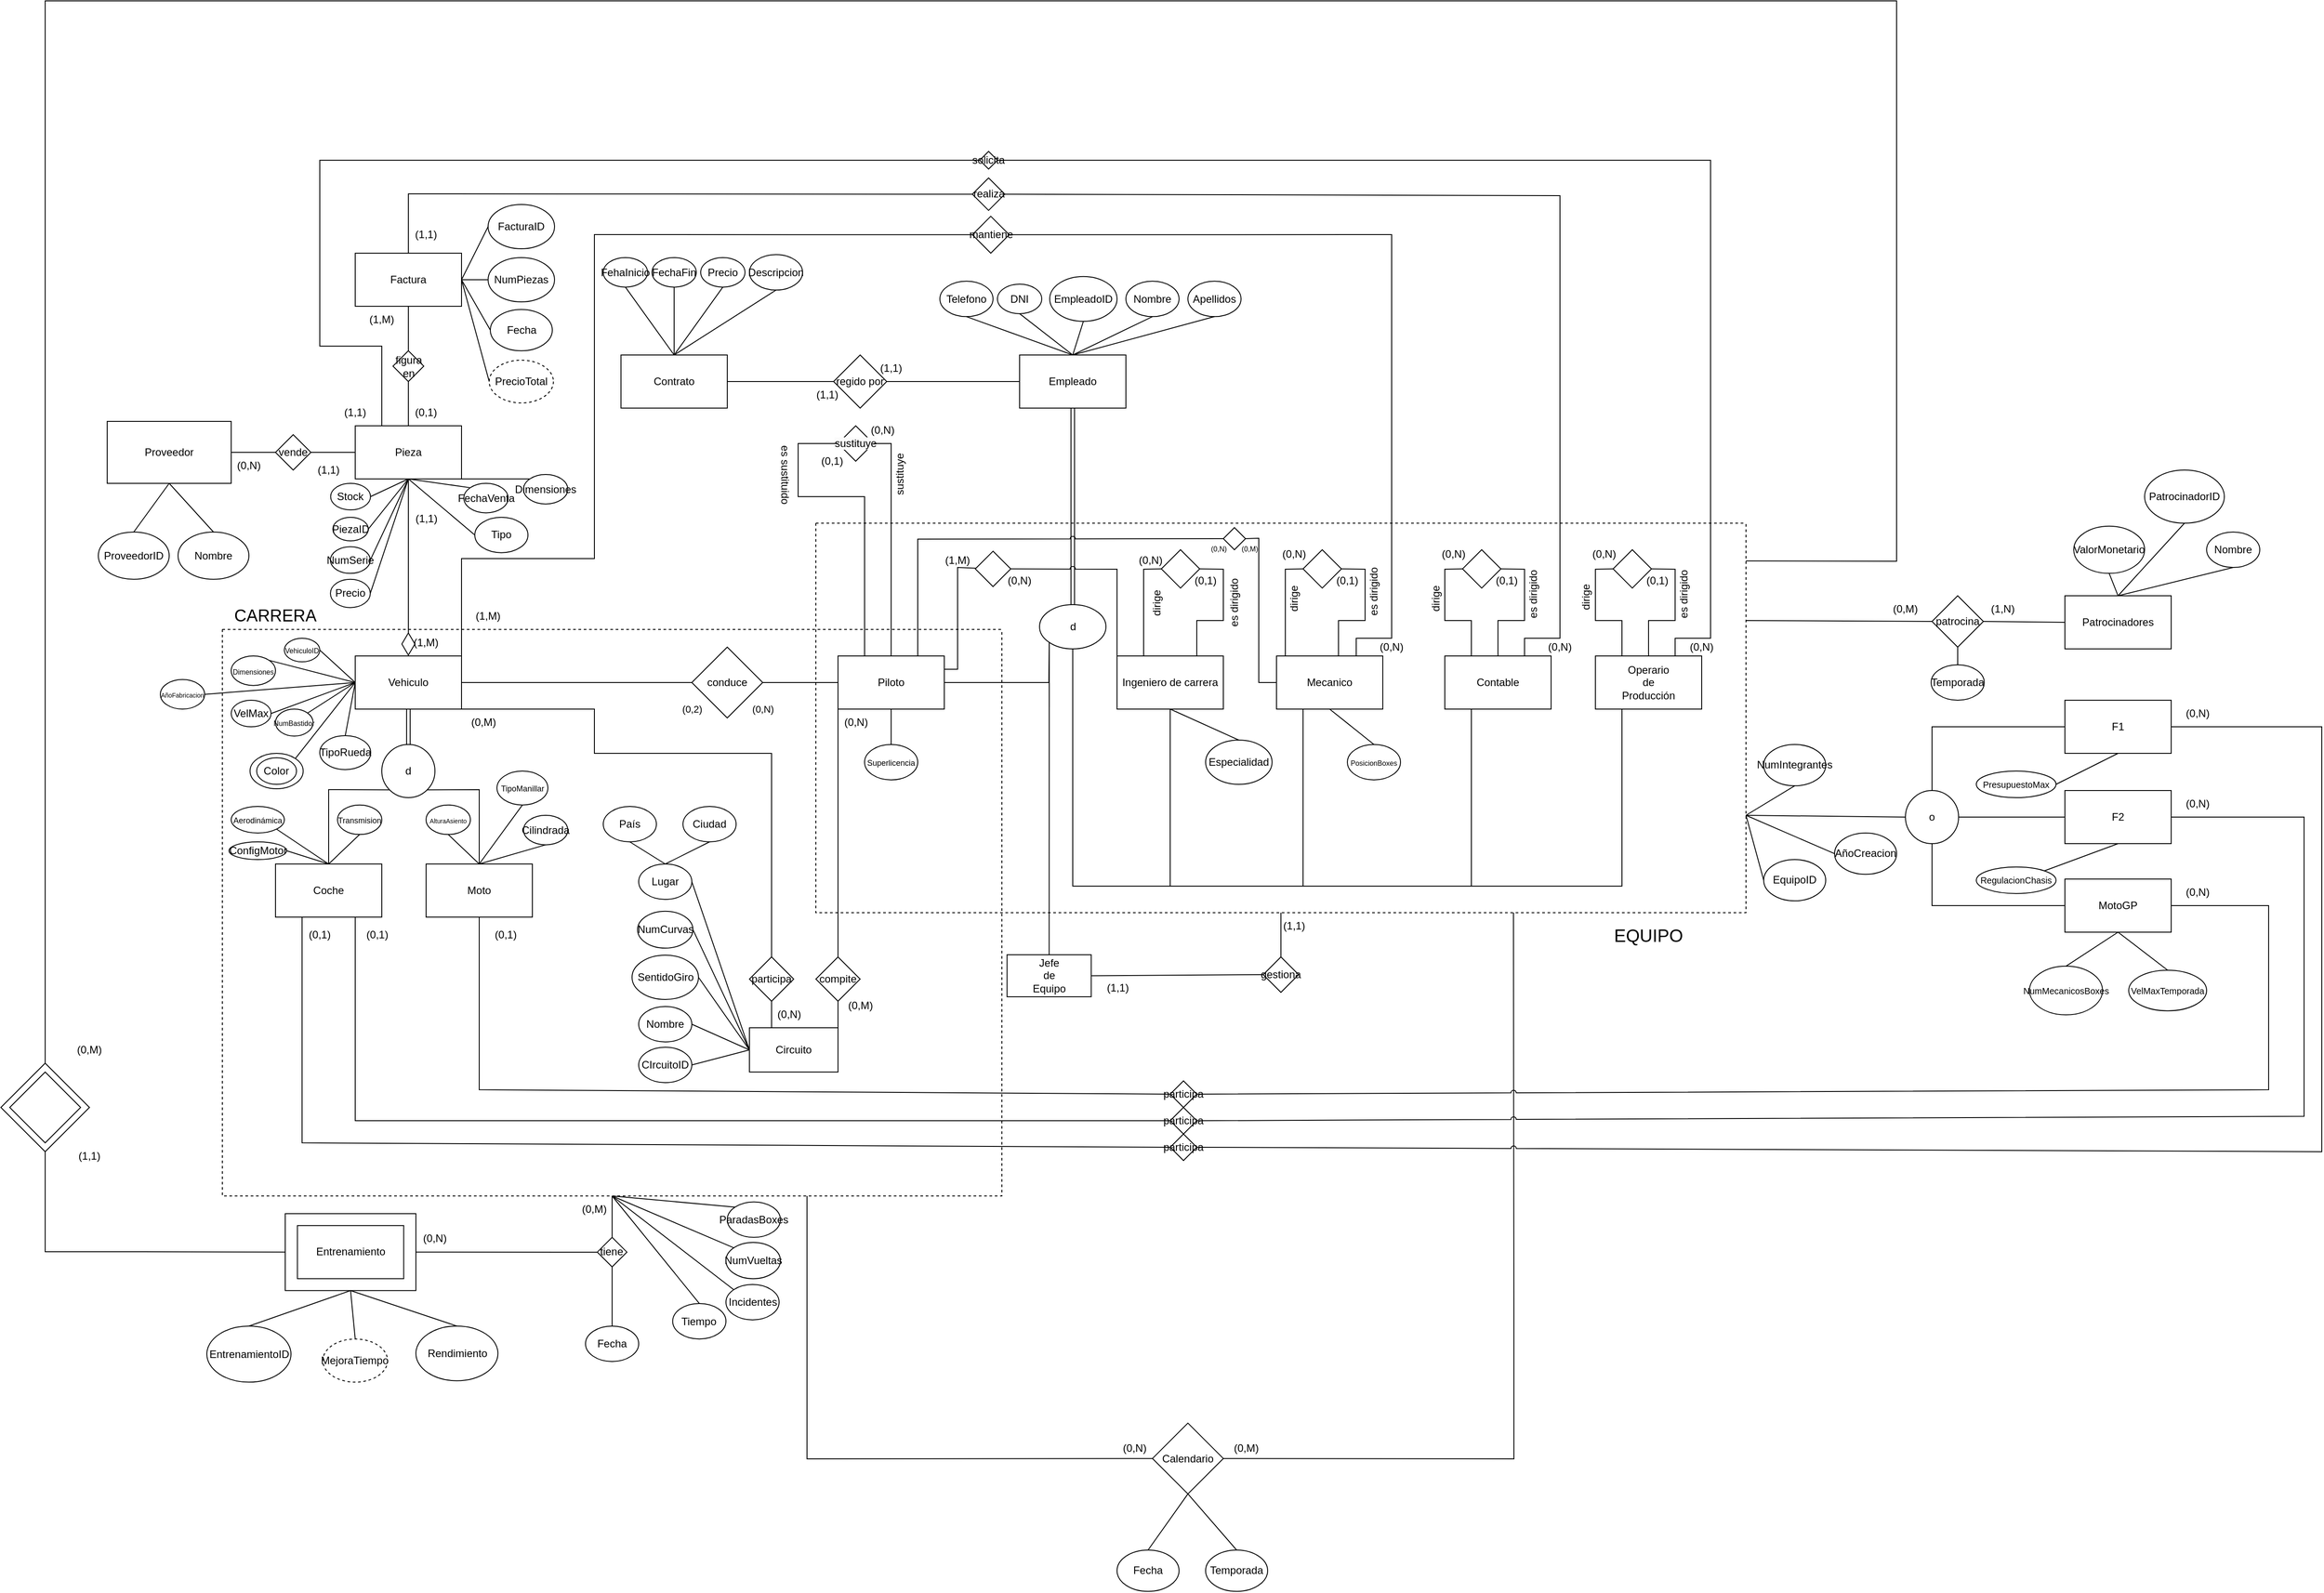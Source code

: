<mxfile version="24.8.0">
  <diagram id="R2lEEEUBdFMjLlhIrx00" name="Page-1">
    <mxGraphModel dx="4773" dy="2787" grid="1" gridSize="10" guides="1" tooltips="1" connect="1" arrows="1" fold="1" page="1" pageScale="1" pageWidth="850" pageHeight="1100" math="0" shadow="0" extFonts="Permanent Marker^https://fonts.googleapis.com/css?family=Permanent+Marker">
      <root>
        <mxCell id="0" />
        <mxCell id="1" parent="0" />
        <mxCell id="LrIHmFkCat6K3HTldak7-1" value="Empleado" style="rounded=0;whiteSpace=wrap;html=1;" parent="1" vertex="1">
          <mxGeometry x="330" y="120" width="120" height="60" as="geometry" />
        </mxCell>
        <mxCell id="LrIHmFkCat6K3HTldak7-9" value="" style="shape=link;html=1;rounded=0;exitX=0.5;exitY=1;exitDx=0;exitDy=0;entryX=0.5;entryY=0;entryDx=0;entryDy=0;" parent="1" source="LrIHmFkCat6K3HTldak7-1" target="LrIHmFkCat6K3HTldak7-12" edge="1">
          <mxGeometry width="100" relative="1" as="geometry">
            <mxPoint x="380" y="240" as="sourcePoint" />
            <mxPoint x="280" y="280" as="targetPoint" />
          </mxGeometry>
        </mxCell>
        <mxCell id="LrIHmFkCat6K3HTldak7-14" value="Piloto" style="rounded=0;whiteSpace=wrap;html=1;" parent="1" vertex="1">
          <mxGeometry x="125" y="460" width="120" height="60" as="geometry" />
        </mxCell>
        <mxCell id="LrIHmFkCat6K3HTldak7-15" value="Vehiculo" style="rounded=0;whiteSpace=wrap;html=1;" parent="1" vertex="1">
          <mxGeometry x="-420" y="460" width="120" height="60" as="geometry" />
        </mxCell>
        <mxCell id="LrIHmFkCat6K3HTldak7-16" value="" style="endArrow=none;html=1;rounded=0;exitX=1;exitY=0.5;exitDx=0;exitDy=0;entryX=0;entryY=0.5;entryDx=0;entryDy=0;" parent="1" source="LrIHmFkCat6K3HTldak7-15" target="LrIHmFkCat6K3HTldak7-20" edge="1">
          <mxGeometry width="50" height="50" relative="1" as="geometry">
            <mxPoint x="130" y="550" as="sourcePoint" />
            <mxPoint x="180" y="500" as="targetPoint" />
          </mxGeometry>
        </mxCell>
        <mxCell id="LrIHmFkCat6K3HTldak7-19" value="(0,2)" style="edgeLabel;html=1;align=center;verticalAlign=middle;resizable=0;points=[];" parent="LrIHmFkCat6K3HTldak7-16" vertex="1" connectable="0">
          <mxGeometry x="-0.003" y="-6" relative="1" as="geometry">
            <mxPoint x="130" y="24" as="offset" />
          </mxGeometry>
        </mxCell>
        <mxCell id="LrIHmFkCat6K3HTldak7-20" value="conduce" style="rhombus;whiteSpace=wrap;html=1;" parent="1" vertex="1">
          <mxGeometry x="-40" y="450" width="80" height="80" as="geometry" />
        </mxCell>
        <mxCell id="LrIHmFkCat6K3HTldak7-22" value="" style="endArrow=none;html=1;rounded=0;entryX=0;entryY=0.5;entryDx=0;entryDy=0;exitX=1;exitY=0.5;exitDx=0;exitDy=0;" parent="1" source="LrIHmFkCat6K3HTldak7-20" target="LrIHmFkCat6K3HTldak7-14" edge="1">
          <mxGeometry width="50" height="50" relative="1" as="geometry">
            <mxPoint x="40" y="490" as="sourcePoint" />
            <mxPoint x="120" y="490" as="targetPoint" />
            <Array as="points" />
          </mxGeometry>
        </mxCell>
        <mxCell id="LrIHmFkCat6K3HTldak7-23" value="(0,N)" style="edgeLabel;html=1;align=center;verticalAlign=middle;resizable=0;points=[];" parent="LrIHmFkCat6K3HTldak7-22" vertex="1" connectable="0">
          <mxGeometry x="-0.003" y="-6" relative="1" as="geometry">
            <mxPoint x="-43" y="24" as="offset" />
          </mxGeometry>
        </mxCell>
        <mxCell id="LrIHmFkCat6K3HTldak7-33" value="(0,N)" style="text;html=1;align=center;verticalAlign=middle;resizable=0;points=[];autosize=1;strokeColor=none;fillColor=none;" parent="1" vertex="1">
          <mxGeometry x="150" y="190" width="50" height="30" as="geometry" />
        </mxCell>
        <mxCell id="LrIHmFkCat6K3HTldak7-34" value="(0,1)" style="text;html=1;align=center;verticalAlign=middle;resizable=0;points=[];autosize=1;strokeColor=none;fillColor=none;" parent="1" vertex="1">
          <mxGeometry x="93.44" y="225.0" width="50" height="30" as="geometry" />
        </mxCell>
        <mxCell id="LrIHmFkCat6K3HTldak7-36" value="es sustituido" style="text;html=1;align=center;verticalAlign=middle;resizable=0;points=[];autosize=1;strokeColor=none;fillColor=none;rotation=90;" parent="1" vertex="1">
          <mxGeometry x="20" y="240" width="90" height="30" as="geometry" />
        </mxCell>
        <mxCell id="LrIHmFkCat6K3HTldak7-37" value="sustituye" style="text;html=1;align=center;verticalAlign=middle;resizable=0;points=[];autosize=1;strokeColor=none;fillColor=none;rotation=-90;" parent="1" vertex="1">
          <mxGeometry x="160" y="240.0" width="70" height="30" as="geometry" />
        </mxCell>
        <mxCell id="LrIHmFkCat6K3HTldak7-55" value="Pieza" style="rounded=0;whiteSpace=wrap;html=1;" parent="1" vertex="1">
          <mxGeometry x="-420" y="200" width="120" height="60" as="geometry" />
        </mxCell>
        <mxCell id="LrIHmFkCat6K3HTldak7-57" value="(1,1)" style="text;html=1;align=center;verticalAlign=middle;resizable=0;points=[];autosize=1;strokeColor=none;fillColor=none;" parent="1" vertex="1">
          <mxGeometry x="-365.25" y="290.01" width="50" height="30" as="geometry" />
        </mxCell>
        <mxCell id="ec1Hdf8cKEaBVfaDkCQi-3" value="" style="endArrow=none;html=1;rounded=0;fontSize=12;startSize=8;endSize=8;curved=1;entryX=0.5;entryY=1;entryDx=0;entryDy=0;exitX=1;exitY=0;exitDx=0;exitDy=0;" parent="1" source="ec1Hdf8cKEaBVfaDkCQi-2" target="ec1Hdf8cKEaBVfaDkCQi-4" edge="1">
          <mxGeometry width="50" height="50" relative="1" as="geometry">
            <mxPoint x="-40" y="900" as="sourcePoint" />
            <mxPoint x="125" y="862.5" as="targetPoint" />
          </mxGeometry>
        </mxCell>
        <mxCell id="ec1Hdf8cKEaBVfaDkCQi-4" value="compite" style="rhombus;whiteSpace=wrap;html=1;" parent="1" vertex="1">
          <mxGeometry x="100" y="800" width="50" height="50" as="geometry" />
        </mxCell>
        <mxCell id="ec1Hdf8cKEaBVfaDkCQi-6" value="" style="endArrow=none;html=1;rounded=0;fontSize=12;startSize=8;endSize=8;curved=1;exitX=0;exitY=1;exitDx=0;exitDy=0;entryX=0.5;entryY=0;entryDx=0;entryDy=0;" parent="1" source="LrIHmFkCat6K3HTldak7-14" target="ec1Hdf8cKEaBVfaDkCQi-4" edge="1">
          <mxGeometry width="50" height="50" relative="1" as="geometry">
            <mxPoint x="330" y="490" as="sourcePoint" />
            <mxPoint x="125" y="787.5" as="targetPoint" />
          </mxGeometry>
        </mxCell>
        <mxCell id="ec1Hdf8cKEaBVfaDkCQi-8" value="(0,M)" style="text;html=1;align=center;verticalAlign=middle;resizable=0;points=[];autosize=1;strokeColor=none;fillColor=none;" parent="1" vertex="1">
          <mxGeometry x="125" y="840" width="50" height="30" as="geometry" />
        </mxCell>
        <mxCell id="ec1Hdf8cKEaBVfaDkCQi-9" value="(0,N)" style="text;html=1;align=center;verticalAlign=middle;resizable=0;points=[];autosize=1;strokeColor=none;fillColor=none;" parent="1" vertex="1">
          <mxGeometry x="120" y="520" width="50" height="30" as="geometry" />
        </mxCell>
        <mxCell id="ec1Hdf8cKEaBVfaDkCQi-10" value="Ingeniero de carrera" style="rounded=0;whiteSpace=wrap;html=1;" parent="1" vertex="1">
          <mxGeometry x="440" y="460" width="120" height="60" as="geometry" />
        </mxCell>
        <mxCell id="ec1Hdf8cKEaBVfaDkCQi-15" value="Mecanico" style="rounded=0;whiteSpace=wrap;html=1;" parent="1" vertex="1">
          <mxGeometry x="620" y="460" width="120" height="60" as="geometry" />
        </mxCell>
        <mxCell id="KiUVwF4uRPEYHYOwP-1L-8" value="" style="endArrow=none;html=1;rounded=0;exitX=0.5;exitY=0;exitDx=0;exitDy=0;entryX=1;entryY=1;entryDx=0;entryDy=0;" parent="1" source="KiUVwF4uRPEYHYOwP-1L-4" target="KiUVwF4uRPEYHYOwP-1L-10" edge="1">
          <mxGeometry width="50" height="50" relative="1" as="geometry">
            <mxPoint x="120" y="500" as="sourcePoint" />
            <mxPoint x="-240" y="610" as="targetPoint" />
            <Array as="points">
              <mxPoint x="-280" y="611" />
            </Array>
          </mxGeometry>
        </mxCell>
        <mxCell id="KiUVwF4uRPEYHYOwP-1L-10" value="d" style="ellipse;whiteSpace=wrap;html=1;aspect=fixed;" parent="1" vertex="1">
          <mxGeometry x="-390" y="560" width="60" height="60" as="geometry" />
        </mxCell>
        <mxCell id="KiUVwF4uRPEYHYOwP-1L-11" value="" style="endArrow=none;html=1;rounded=0;entryX=0;entryY=1;entryDx=0;entryDy=0;exitX=0.5;exitY=0;exitDx=0;exitDy=0;" parent="1" source="KiUVwF4uRPEYHYOwP-1L-6" target="KiUVwF4uRPEYHYOwP-1L-10" edge="1">
          <mxGeometry width="50" height="50" relative="1" as="geometry">
            <mxPoint x="150" y="490" as="sourcePoint" />
            <mxPoint x="200" y="440" as="targetPoint" />
            <Array as="points">
              <mxPoint x="-450" y="611" />
            </Array>
          </mxGeometry>
        </mxCell>
        <mxCell id="KiUVwF4uRPEYHYOwP-1L-18" value="Proveedor" style="rounded=0;whiteSpace=wrap;html=1;" parent="1" vertex="1">
          <mxGeometry x="-700" y="195" width="140" height="70" as="geometry" />
        </mxCell>
        <mxCell id="KiUVwF4uRPEYHYOwP-1L-19" value="Patrocinadores" style="rounded=0;whiteSpace=wrap;html=1;" parent="1" vertex="1">
          <mxGeometry x="1510" y="392" width="120" height="60" as="geometry" />
        </mxCell>
        <mxCell id="KiUVwF4uRPEYHYOwP-1L-20" value="Entrenamiento" style="rounded=0;whiteSpace=wrap;html=1;" parent="1" vertex="1">
          <mxGeometry x="-485.25" y="1103.44" width="120" height="60" as="geometry" />
        </mxCell>
        <mxCell id="KiUVwF4uRPEYHYOwP-1L-21" value="Contrato" style="rounded=0;whiteSpace=wrap;html=1;" parent="1" vertex="1">
          <mxGeometry x="-120" y="120" width="120" height="60" as="geometry" />
        </mxCell>
        <mxCell id="KiUVwF4uRPEYHYOwP-1L-26" style="edgeStyle=orthogonalEdgeStyle;rounded=0;orthogonalLoop=1;jettySize=auto;html=1;exitX=0.5;exitY=1;exitDx=0;exitDy=0;" parent="1" edge="1">
          <mxGeometry relative="1" as="geometry">
            <mxPoint x="450" y="550" as="sourcePoint" />
            <mxPoint x="450" y="550" as="targetPoint" />
          </mxGeometry>
        </mxCell>
        <mxCell id="KiUVwF4uRPEYHYOwP-1L-28" value="&lt;br&gt;&lt;span style=&quot;color: rgb(0, 0, 0); font-family: Helvetica; font-size: 12px; font-style: normal; font-variant-ligatures: normal; font-variant-caps: normal; font-weight: 400; letter-spacing: normal; orphans: 2; text-align: center; text-indent: 0px; text-transform: none; widows: 2; word-spacing: 0px; -webkit-text-stroke-width: 0px; white-space: nowrap; background-color: rgb(251, 251, 251); text-decoration-thickness: initial; text-decoration-style: initial; text-decoration-color: initial; display: inline !important; float: none;&quot;&gt;sustituye&lt;/span&gt;&lt;br&gt;&lt;div&gt;&lt;span style=&quot;color: rgb(0, 0, 0); font-family: Helvetica; font-size: 12px; font-style: normal; font-variant-ligatures: normal; font-variant-caps: normal; font-weight: 400; letter-spacing: normal; orphans: 2; text-align: center; text-indent: 0px; text-transform: none; widows: 2; word-spacing: 0px; -webkit-text-stroke-width: 0px; white-space: nowrap; background-color: rgb(251, 251, 251); text-decoration-thickness: initial; text-decoration-style: initial; text-decoration-color: initial; display: inline !important; float: none;&quot;&gt;&lt;br&gt;&lt;/span&gt;&lt;/div&gt;" style="rhombus;whiteSpace=wrap;html=1;" parent="1" vertex="1">
          <mxGeometry x="125" y="200.0" width="40" height="40" as="geometry" />
        </mxCell>
        <mxCell id="KiUVwF4uRPEYHYOwP-1L-29" value="" style="endArrow=none;html=1;rounded=0;exitX=0.5;exitY=0;exitDx=0;exitDy=0;entryX=1;entryY=0.5;entryDx=0;entryDy=0;" parent="1" source="LrIHmFkCat6K3HTldak7-14" target="KiUVwF4uRPEYHYOwP-1L-28" edge="1">
          <mxGeometry width="50" height="50" relative="1" as="geometry">
            <mxPoint x="270" y="400" as="sourcePoint" />
            <mxPoint x="320" y="350" as="targetPoint" />
            <Array as="points">
              <mxPoint x="185" y="300" />
              <mxPoint x="185" y="220" />
            </Array>
          </mxGeometry>
        </mxCell>
        <mxCell id="KiUVwF4uRPEYHYOwP-1L-30" value="" style="endArrow=none;html=1;rounded=0;exitX=0.25;exitY=0;exitDx=0;exitDy=0;entryX=0;entryY=0.5;entryDx=0;entryDy=0;" parent="1" source="LrIHmFkCat6K3HTldak7-14" target="KiUVwF4uRPEYHYOwP-1L-28" edge="1">
          <mxGeometry width="50" height="50" relative="1" as="geometry">
            <mxPoint x="170" y="510" as="sourcePoint" />
            <mxPoint x="220" y="460" as="targetPoint" />
            <Array as="points">
              <mxPoint x="155" y="430" />
              <mxPoint x="155" y="350" />
              <mxPoint x="155" y="280" />
              <mxPoint x="80" y="280" />
              <mxPoint x="80" y="220" />
            </Array>
          </mxGeometry>
        </mxCell>
        <mxCell id="KiUVwF4uRPEYHYOwP-1L-33" value="patrocina" style="rhombus;whiteSpace=wrap;html=1;" parent="1" vertex="1">
          <mxGeometry x="1360" y="392" width="58" height="58" as="geometry" />
        </mxCell>
        <mxCell id="KiUVwF4uRPEYHYOwP-1L-34" value="" style="endArrow=none;html=1;rounded=0;exitX=0;exitY=0.5;exitDx=0;exitDy=0;entryX=1;entryY=0.5;entryDx=0;entryDy=0;" parent="1" source="KiUVwF4uRPEYHYOwP-1L-19" target="KiUVwF4uRPEYHYOwP-1L-33" edge="1">
          <mxGeometry width="50" height="50" relative="1" as="geometry">
            <mxPoint x="1150" y="643.32" as="sourcePoint" />
            <mxPoint x="1200" y="593.32" as="targetPoint" />
          </mxGeometry>
        </mxCell>
        <mxCell id="KiUVwF4uRPEYHYOwP-1L-35" value="" style="shape=link;html=1;rounded=0;exitX=0.5;exitY=1;exitDx=0;exitDy=0;entryX=0.5;entryY=0;entryDx=0;entryDy=0;" parent="1" source="LrIHmFkCat6K3HTldak7-15" target="KiUVwF4uRPEYHYOwP-1L-10" edge="1">
          <mxGeometry width="100" relative="1" as="geometry">
            <mxPoint x="-130" y="410" as="sourcePoint" />
            <mxPoint x="-130" y="510" as="targetPoint" />
          </mxGeometry>
        </mxCell>
        <mxCell id="KiUVwF4uRPEYHYOwP-1L-37" value="o" style="ellipse;whiteSpace=wrap;html=1;aspect=fixed;" parent="1" vertex="1">
          <mxGeometry x="1330" y="612" width="60" height="60" as="geometry" />
        </mxCell>
        <mxCell id="KiUVwF4uRPEYHYOwP-1L-39" value="F1" style="rounded=0;whiteSpace=wrap;html=1;" parent="1" vertex="1">
          <mxGeometry x="1510" y="510" width="120" height="60" as="geometry" />
        </mxCell>
        <mxCell id="KiUVwF4uRPEYHYOwP-1L-40" value="F2" style="rounded=0;whiteSpace=wrap;html=1;" parent="1" vertex="1">
          <mxGeometry x="1510" y="612" width="120" height="60" as="geometry" />
        </mxCell>
        <mxCell id="KiUVwF4uRPEYHYOwP-1L-41" value="MotoGP" style="rounded=0;whiteSpace=wrap;html=1;" parent="1" vertex="1">
          <mxGeometry x="1510" y="712" width="120" height="60" as="geometry" />
        </mxCell>
        <mxCell id="KiUVwF4uRPEYHYOwP-1L-44" value="" style="endArrow=none;html=1;rounded=0;exitX=0.5;exitY=0;exitDx=0;exitDy=0;entryX=0;entryY=0.5;entryDx=0;entryDy=0;" parent="1" source="KiUVwF4uRPEYHYOwP-1L-37" target="KiUVwF4uRPEYHYOwP-1L-39" edge="1">
          <mxGeometry width="50" height="50" relative="1" as="geometry">
            <mxPoint x="1230" y="552" as="sourcePoint" />
            <mxPoint x="1280" y="502" as="targetPoint" />
            <Array as="points">
              <mxPoint x="1360" y="540" />
              <mxPoint x="1400" y="540" />
            </Array>
          </mxGeometry>
        </mxCell>
        <mxCell id="KiUVwF4uRPEYHYOwP-1L-45" value="" style="endArrow=none;html=1;rounded=0;exitX=1;exitY=0.5;exitDx=0;exitDy=0;entryX=0;entryY=0.5;entryDx=0;entryDy=0;" parent="1" source="KiUVwF4uRPEYHYOwP-1L-37" target="KiUVwF4uRPEYHYOwP-1L-40" edge="1">
          <mxGeometry width="50" height="50" relative="1" as="geometry">
            <mxPoint x="1310" y="582" as="sourcePoint" />
            <mxPoint x="1360" y="532" as="targetPoint" />
          </mxGeometry>
        </mxCell>
        <mxCell id="KiUVwF4uRPEYHYOwP-1L-46" value="" style="endArrow=none;html=1;rounded=0;exitX=0.5;exitY=1;exitDx=0;exitDy=0;entryX=0;entryY=0.5;entryDx=0;entryDy=0;" parent="1" source="KiUVwF4uRPEYHYOwP-1L-37" target="KiUVwF4uRPEYHYOwP-1L-41" edge="1">
          <mxGeometry width="50" height="50" relative="1" as="geometry">
            <mxPoint x="1410" y="652" as="sourcePoint" />
            <mxPoint x="1520" y="550" as="targetPoint" />
            <Array as="points">
              <mxPoint x="1360" y="742" />
              <mxPoint x="1400" y="742" />
              <mxPoint x="1450" y="742" />
            </Array>
          </mxGeometry>
        </mxCell>
        <mxCell id="KiUVwF4uRPEYHYOwP-1L-47" value="vende" style="rhombus;whiteSpace=wrap;html=1;" parent="1" vertex="1">
          <mxGeometry x="-510" y="210" width="40" height="40" as="geometry" />
        </mxCell>
        <mxCell id="KiUVwF4uRPEYHYOwP-1L-48" value="" style="endArrow=none;html=1;rounded=0;exitX=1;exitY=0.5;exitDx=0;exitDy=0;entryX=0;entryY=0.5;entryDx=0;entryDy=0;" parent="1" source="KiUVwF4uRPEYHYOwP-1L-18" target="KiUVwF4uRPEYHYOwP-1L-47" edge="1">
          <mxGeometry width="50" height="50" relative="1" as="geometry">
            <mxPoint x="-270" y="480" as="sourcePoint" />
            <mxPoint x="-220" y="430" as="targetPoint" />
          </mxGeometry>
        </mxCell>
        <mxCell id="KiUVwF4uRPEYHYOwP-1L-49" value="" style="endArrow=none;html=1;rounded=0;exitX=1;exitY=0.5;exitDx=0;exitDy=0;entryX=0;entryY=0.5;entryDx=0;entryDy=0;" parent="1" source="KiUVwF4uRPEYHYOwP-1L-47" target="LrIHmFkCat6K3HTldak7-55" edge="1">
          <mxGeometry width="50" height="50" relative="1" as="geometry">
            <mxPoint x="-270" y="480" as="sourcePoint" />
            <mxPoint x="-220" y="430" as="targetPoint" />
          </mxGeometry>
        </mxCell>
        <mxCell id="KiUVwF4uRPEYHYOwP-1L-51" value="" style="endArrow=none;html=1;rounded=0;exitX=0;exitY=0.5;exitDx=0;exitDy=0;" parent="1" source="LrIHmFkCat6K3HTldak7-1" target="KiUVwF4uRPEYHYOwP-1L-52" edge="1">
          <mxGeometry width="50" height="50" relative="1" as="geometry">
            <mxPoint x="10" y="260" as="sourcePoint" />
            <mxPoint x="60" y="210" as="targetPoint" />
          </mxGeometry>
        </mxCell>
        <mxCell id="KiUVwF4uRPEYHYOwP-1L-52" value="regido por" style="rhombus;whiteSpace=wrap;html=1;" parent="1" vertex="1">
          <mxGeometry x="120" y="120" width="60" height="60" as="geometry" />
        </mxCell>
        <mxCell id="KiUVwF4uRPEYHYOwP-1L-53" value="" style="endArrow=none;html=1;rounded=0;entryX=0;entryY=0.5;entryDx=0;entryDy=0;exitX=1;exitY=0.5;exitDx=0;exitDy=0;" parent="1" source="KiUVwF4uRPEYHYOwP-1L-21" target="KiUVwF4uRPEYHYOwP-1L-52" edge="1">
          <mxGeometry width="50" height="50" relative="1" as="geometry">
            <mxPoint x="10" y="260" as="sourcePoint" />
            <mxPoint x="60" y="210" as="targetPoint" />
          </mxGeometry>
        </mxCell>
        <mxCell id="KiUVwF4uRPEYHYOwP-1L-60" value="" style="endArrow=none;html=1;rounded=0;exitX=1;exitY=0.097;exitDx=0;exitDy=0;entryX=0.5;entryY=0;entryDx=0;entryDy=0;exitPerimeter=0;" parent="1" source="S369pGMMTmK7y2c1YWNj-5" target="KiUVwF4uRPEYHYOwP-1L-72" edge="1">
          <mxGeometry width="50" height="50" relative="1" as="geometry">
            <mxPoint x="550" y="120" as="sourcePoint" />
            <mxPoint x="140" y="410" as="targetPoint" />
            <Array as="points">
              <mxPoint x="1320" y="353" />
              <mxPoint x="1320" y="-280" />
              <mxPoint x="860" y="-280" />
              <mxPoint x="-770" y="-280" />
              <mxPoint x="-770" y="210" />
              <mxPoint x="-770" y="910" />
            </Array>
          </mxGeometry>
        </mxCell>
        <mxCell id="KiUVwF4uRPEYHYOwP-1L-61" value="" style="rhombus;whiteSpace=wrap;html=1;" parent="1" vertex="1">
          <mxGeometry x="-810" y="930" width="80" height="80" as="geometry" />
        </mxCell>
        <mxCell id="KiUVwF4uRPEYHYOwP-1L-62" value="" style="endArrow=none;html=1;rounded=0;exitX=0.5;exitY=1;exitDx=0;exitDy=0;entryX=0;entryY=0.5;entryDx=0;entryDy=0;" parent="1" source="KiUVwF4uRPEYHYOwP-1L-72" edge="1">
          <mxGeometry width="50" height="50" relative="1" as="geometry">
            <mxPoint x="-230" y="790" as="sourcePoint" />
            <mxPoint x="-499" y="1133.435" as="targetPoint" />
            <Array as="points">
              <mxPoint x="-770" y="1133" />
              <mxPoint x="-660" y="1133" />
            </Array>
          </mxGeometry>
        </mxCell>
        <mxCell id="KiUVwF4uRPEYHYOwP-1L-63" value="" style="endArrow=none;html=1;rounded=0;exitX=1;exitY=0.5;exitDx=0;exitDy=0;" parent="1" target="KiUVwF4uRPEYHYOwP-1L-64" edge="1">
          <mxGeometry width="50" height="50" relative="1" as="geometry">
            <mxPoint x="-351.5" y="1133.435" as="sourcePoint" />
            <mxPoint x="-180" y="720" as="targetPoint" />
          </mxGeometry>
        </mxCell>
        <mxCell id="KiUVwF4uRPEYHYOwP-1L-64" value="tiene" style="rhombus;whiteSpace=wrap;html=1;" parent="1" vertex="1">
          <mxGeometry x="-146.72" y="1116.72" width="33.44" height="33.44" as="geometry" />
        </mxCell>
        <mxCell id="KiUVwF4uRPEYHYOwP-1L-65" value="" style="endArrow=none;html=1;rounded=0;exitX=0.5;exitY=0;exitDx=0;exitDy=0;entryX=0.5;entryY=1;entryDx=0;entryDy=0;" parent="1" source="KiUVwF4uRPEYHYOwP-1L-64" target="S369pGMMTmK7y2c1YWNj-14" edge="1">
          <mxGeometry width="50" height="50" relative="1" as="geometry">
            <mxPoint x="-230" y="770" as="sourcePoint" />
            <mxPoint x="-145" y="995" as="targetPoint" />
          </mxGeometry>
        </mxCell>
        <mxCell id="KiUVwF4uRPEYHYOwP-1L-72" value="" style="rhombus;whiteSpace=wrap;html=1;fillColor=none;" parent="1" vertex="1">
          <mxGeometry x="-820" y="920" width="100" height="100" as="geometry" />
        </mxCell>
        <mxCell id="KiUVwF4uRPEYHYOwP-1L-74" value="Calendario" style="rhombus;whiteSpace=wrap;html=1;" parent="1" vertex="1">
          <mxGeometry x="480" y="1326.57" width="80" height="80" as="geometry" />
        </mxCell>
        <mxCell id="KiUVwF4uRPEYHYOwP-1L-77" value="" style="endArrow=none;html=1;rounded=0;exitX=0.75;exitY=1;exitDx=0;exitDy=0;entryX=0;entryY=0.5;entryDx=0;entryDy=0;" parent="1" source="S369pGMMTmK7y2c1YWNj-14" target="KiUVwF4uRPEYHYOwP-1L-74" edge="1">
          <mxGeometry width="50" height="50" relative="1" as="geometry">
            <mxPoint x="103.355" y="1160" as="sourcePoint" />
            <mxPoint x="103.36" y="1336.57" as="targetPoint" />
            <Array as="points">
              <mxPoint x="90" y="1367" />
            </Array>
          </mxGeometry>
        </mxCell>
        <mxCell id="btad-iY8BvA6hZyrQMLI-8" value="&lt;font style=&quot;font-size: 19px;&quot;&gt;CARRERA&lt;/font&gt;" style="text;html=1;align=center;verticalAlign=middle;whiteSpace=wrap;rounded=0;" parent="1" vertex="1">
          <mxGeometry x="-540" y="400" width="60" height="30" as="geometry" />
        </mxCell>
        <mxCell id="btad-iY8BvA6hZyrQMLI-11" value="(1,1)" style="text;html=1;align=center;verticalAlign=middle;whiteSpace=wrap;rounded=0;" parent="1" vertex="1">
          <mxGeometry x="83.44" y="150" width="60" height="30" as="geometry" />
        </mxCell>
        <mxCell id="btad-iY8BvA6hZyrQMLI-12" value="(1,1)" style="text;html=1;align=center;verticalAlign=middle;whiteSpace=wrap;rounded=0;" parent="1" vertex="1">
          <mxGeometry x="155" y="120" width="60" height="30" as="geometry" />
        </mxCell>
        <mxCell id="btad-iY8BvA6hZyrQMLI-16" value="(1,N)" style="text;html=1;align=center;verticalAlign=middle;whiteSpace=wrap;rounded=0;" parent="1" vertex="1">
          <mxGeometry x="1410" y="392" width="60" height="30" as="geometry" />
        </mxCell>
        <mxCell id="btad-iY8BvA6hZyrQMLI-27" value="(0,N)" style="text;html=1;align=center;verticalAlign=middle;whiteSpace=wrap;rounded=0;" parent="1" vertex="1">
          <mxGeometry x="-360" y="1103.44" width="60" height="30" as="geometry" />
        </mxCell>
        <mxCell id="btad-iY8BvA6hZyrQMLI-28" value="(0,M)" style="text;html=1;align=center;verticalAlign=middle;whiteSpace=wrap;rounded=0;" parent="1" vertex="1">
          <mxGeometry x="-180" y="1070" width="60" height="30" as="geometry" />
        </mxCell>
        <mxCell id="btad-iY8BvA6hZyrQMLI-30" value="participa" style="rhombus;whiteSpace=wrap;html=1;" parent="1" vertex="1">
          <mxGeometry x="25" y="800" width="50" height="50" as="geometry" />
        </mxCell>
        <mxCell id="btad-iY8BvA6hZyrQMLI-40" value="(1,1)" style="text;html=1;align=center;verticalAlign=middle;whiteSpace=wrap;rounded=0;" parent="1" vertex="1">
          <mxGeometry x="-480" y="235" width="60" height="30" as="geometry" />
        </mxCell>
        <mxCell id="btad-iY8BvA6hZyrQMLI-42" value="(0,N)" style="text;html=1;align=center;verticalAlign=middle;whiteSpace=wrap;rounded=0;" parent="1" vertex="1">
          <mxGeometry x="-570" y="230" width="60" height="30" as="geometry" />
        </mxCell>
        <mxCell id="btad-iY8BvA6hZyrQMLI-45" value="(1,1)" style="text;html=1;align=center;verticalAlign=middle;whiteSpace=wrap;rounded=0;" parent="1" vertex="1">
          <mxGeometry x="-750" y="1010" width="60" height="30" as="geometry" />
        </mxCell>
        <mxCell id="btad-iY8BvA6hZyrQMLI-46" value="(0,M)" style="text;html=1;align=center;verticalAlign=middle;whiteSpace=wrap;rounded=0;" parent="1" vertex="1">
          <mxGeometry x="-750" y="890" width="60" height="30" as="geometry" />
        </mxCell>
        <mxCell id="S369pGMMTmK7y2c1YWNj-1" value="Contable" style="rounded=0;whiteSpace=wrap;html=1;" parent="1" vertex="1">
          <mxGeometry x="810" y="460" width="120" height="60" as="geometry" />
        </mxCell>
        <mxCell id="S369pGMMTmK7y2c1YWNj-2" value="Operario&lt;div&gt;de&lt;/div&gt;&lt;div&gt;Producción&lt;/div&gt;" style="rounded=0;whiteSpace=wrap;html=1;" parent="1" vertex="1">
          <mxGeometry x="980" y="460" width="120" height="60" as="geometry" />
        </mxCell>
        <mxCell id="S369pGMMTmK7y2c1YWNj-5" value="" style="swimlane;startSize=0;dashed=1;" parent="1" vertex="1">
          <mxGeometry x="100" y="310" width="1050" height="440" as="geometry">
            <mxRectangle x="100" y="400" width="50" height="40" as="alternateBounds" />
          </mxGeometry>
        </mxCell>
        <mxCell id="LrIHmFkCat6K3HTldak7-12" value="d" style="ellipse;whiteSpace=wrap;html=1;" parent="S369pGMMTmK7y2c1YWNj-5" vertex="1">
          <mxGeometry x="252.5" y="92.0" width="75" height="50" as="geometry" />
        </mxCell>
        <mxCell id="S369pGMMTmK7y2c1YWNj-56" value="" style="rhombus;whiteSpace=wrap;html=1;" parent="S369pGMMTmK7y2c1YWNj-5" vertex="1">
          <mxGeometry x="390" y="30" width="43.32" height="43.32" as="geometry" />
        </mxCell>
        <mxCell id="S369pGMMTmK7y2c1YWNj-60" value="" style="rhombus;whiteSpace=wrap;html=1;" parent="S369pGMMTmK7y2c1YWNj-5" vertex="1">
          <mxGeometry x="550" y="30" width="43.32" height="43.32" as="geometry" />
        </mxCell>
        <mxCell id="S369pGMMTmK7y2c1YWNj-61" value="" style="endArrow=none;html=1;rounded=0;entryX=0;entryY=0.5;entryDx=0;entryDy=0;exitX=0.25;exitY=0;exitDx=0;exitDy=0;" parent="S369pGMMTmK7y2c1YWNj-5" target="S369pGMMTmK7y2c1YWNj-60" edge="1">
          <mxGeometry width="50" height="50" relative="1" as="geometry">
            <mxPoint x="530" y="150" as="sourcePoint" />
            <mxPoint x="590" y="130" as="targetPoint" />
            <Array as="points">
              <mxPoint x="530" y="52" />
            </Array>
          </mxGeometry>
        </mxCell>
        <mxCell id="S369pGMMTmK7y2c1YWNj-62" value="" style="endArrow=none;html=1;rounded=0;entryX=1;entryY=0.5;entryDx=0;entryDy=0;exitX=0.75;exitY=0;exitDx=0;exitDy=0;" parent="S369pGMMTmK7y2c1YWNj-5" target="S369pGMMTmK7y2c1YWNj-60" edge="1">
          <mxGeometry width="50" height="50" relative="1" as="geometry">
            <mxPoint x="590" y="150" as="sourcePoint" />
            <mxPoint x="540" y="140" as="targetPoint" />
            <Array as="points">
              <mxPoint x="590" y="110" />
              <mxPoint x="620" y="110" />
              <mxPoint x="620" y="52" />
            </Array>
          </mxGeometry>
        </mxCell>
        <mxCell id="S369pGMMTmK7y2c1YWNj-63" value="" style="rhombus;whiteSpace=wrap;html=1;" parent="S369pGMMTmK7y2c1YWNj-5" vertex="1">
          <mxGeometry x="730" y="30" width="43.32" height="43.32" as="geometry" />
        </mxCell>
        <mxCell id="S369pGMMTmK7y2c1YWNj-65" value="" style="endArrow=none;html=1;rounded=0;entryX=1;entryY=0.5;entryDx=0;entryDy=0;exitX=0.75;exitY=0;exitDx=0;exitDy=0;" parent="S369pGMMTmK7y2c1YWNj-5" target="S369pGMMTmK7y2c1YWNj-63" edge="1">
          <mxGeometry width="50" height="50" relative="1" as="geometry">
            <mxPoint x="770" y="150" as="sourcePoint" />
            <mxPoint x="720" y="140" as="targetPoint" />
            <Array as="points">
              <mxPoint x="770" y="110" />
              <mxPoint x="800" y="110" />
              <mxPoint x="800" y="52" />
            </Array>
          </mxGeometry>
        </mxCell>
        <mxCell id="S369pGMMTmK7y2c1YWNj-66" value="" style="rhombus;whiteSpace=wrap;html=1;" parent="S369pGMMTmK7y2c1YWNj-5" vertex="1">
          <mxGeometry x="900" y="30" width="43.32" height="43.32" as="geometry" />
        </mxCell>
        <mxCell id="S369pGMMTmK7y2c1YWNj-68" value="" style="endArrow=none;html=1;rounded=0;entryX=1;entryY=0.5;entryDx=0;entryDy=0;exitX=0.75;exitY=0;exitDx=0;exitDy=0;" parent="S369pGMMTmK7y2c1YWNj-5" target="S369pGMMTmK7y2c1YWNj-66" edge="1">
          <mxGeometry width="50" height="50" relative="1" as="geometry">
            <mxPoint x="940" y="150" as="sourcePoint" />
            <mxPoint x="890" y="140" as="targetPoint" />
            <Array as="points">
              <mxPoint x="940" y="110" />
              <mxPoint x="970" y="110" />
              <mxPoint x="970" y="52" />
            </Array>
          </mxGeometry>
        </mxCell>
        <mxCell id="S369pGMMTmK7y2c1YWNj-70" value="" style="rhombus;whiteSpace=wrap;html=1;" parent="S369pGMMTmK7y2c1YWNj-5" vertex="1">
          <mxGeometry x="180" y="31.66" width="40" height="40" as="geometry" />
        </mxCell>
        <mxCell id="S369pGMMTmK7y2c1YWNj-74" value="" style="rhombus;whiteSpace=wrap;html=1;" parent="S369pGMMTmK7y2c1YWNj-5" vertex="1">
          <mxGeometry x="460" y="5" width="25" height="25" as="geometry" />
        </mxCell>
        <mxCell id="S369pGMMTmK7y2c1YWNj-88" value="dirige" style="text;html=1;align=center;verticalAlign=middle;whiteSpace=wrap;rounded=0;rotation=-90;" parent="S369pGMMTmK7y2c1YWNj-5" vertex="1">
          <mxGeometry x="365" y="80" width="40" height="20" as="geometry" />
        </mxCell>
        <mxCell id="S369pGMMTmK7y2c1YWNj-89" value="es dirigido" style="text;html=1;align=center;verticalAlign=middle;whiteSpace=wrap;rounded=0;rotation=-90;" parent="S369pGMMTmK7y2c1YWNj-5" vertex="1">
          <mxGeometry x="442.5" y="75" width="60" height="30" as="geometry" />
        </mxCell>
        <mxCell id="S369pGMMTmK7y2c1YWNj-90" value="(0,N)" style="text;html=1;align=center;verticalAlign=middle;whiteSpace=wrap;rounded=0;" parent="S369pGMMTmK7y2c1YWNj-5" vertex="1">
          <mxGeometry x="348" y="27" width="60" height="30" as="geometry" />
        </mxCell>
        <mxCell id="S369pGMMTmK7y2c1YWNj-91" value="(0,1)" style="text;html=1;align=center;verticalAlign=middle;whiteSpace=wrap;rounded=0;" parent="S369pGMMTmK7y2c1YWNj-5" vertex="1">
          <mxGeometry x="410" y="50" width="60" height="30" as="geometry" />
        </mxCell>
        <mxCell id="S369pGMMTmK7y2c1YWNj-92" value="dirige" style="text;html=1;align=center;verticalAlign=middle;whiteSpace=wrap;rounded=0;rotation=-90;" parent="S369pGMMTmK7y2c1YWNj-5" vertex="1">
          <mxGeometry x="520" y="75" width="40" height="20" as="geometry" />
        </mxCell>
        <mxCell id="S369pGMMTmK7y2c1YWNj-93" value="es dirigido" style="text;html=1;align=center;verticalAlign=middle;whiteSpace=wrap;rounded=0;rotation=-90;" parent="S369pGMMTmK7y2c1YWNj-5" vertex="1">
          <mxGeometry x="600" y="62" width="60" height="30" as="geometry" />
        </mxCell>
        <mxCell id="S369pGMMTmK7y2c1YWNj-94" value="(0,N)" style="text;html=1;align=center;verticalAlign=middle;whiteSpace=wrap;rounded=0;" parent="S369pGMMTmK7y2c1YWNj-5" vertex="1">
          <mxGeometry x="510" y="20" width="60" height="30" as="geometry" />
        </mxCell>
        <mxCell id="S369pGMMTmK7y2c1YWNj-95" value="(0,N)" style="text;html=1;align=center;verticalAlign=middle;whiteSpace=wrap;rounded=0;" parent="S369pGMMTmK7y2c1YWNj-5" vertex="1">
          <mxGeometry x="690" y="20" width="60" height="30" as="geometry" />
        </mxCell>
        <mxCell id="S369pGMMTmK7y2c1YWNj-96" value="(0,N)" style="text;html=1;align=center;verticalAlign=middle;whiteSpace=wrap;rounded=0;" parent="S369pGMMTmK7y2c1YWNj-5" vertex="1">
          <mxGeometry x="860" y="20" width="60" height="30" as="geometry" />
        </mxCell>
        <mxCell id="S369pGMMTmK7y2c1YWNj-97" value="(0,1)" style="text;html=1;align=center;verticalAlign=middle;whiteSpace=wrap;rounded=0;" parent="S369pGMMTmK7y2c1YWNj-5" vertex="1">
          <mxGeometry x="570" y="50" width="60" height="30" as="geometry" />
        </mxCell>
        <mxCell id="S369pGMMTmK7y2c1YWNj-98" value="(0,1)" style="text;html=1;align=center;verticalAlign=middle;whiteSpace=wrap;rounded=0;" parent="S369pGMMTmK7y2c1YWNj-5" vertex="1">
          <mxGeometry x="750" y="50" width="60" height="30" as="geometry" />
        </mxCell>
        <mxCell id="S369pGMMTmK7y2c1YWNj-99" value="(0,1)" style="text;html=1;align=center;verticalAlign=middle;whiteSpace=wrap;rounded=0;" parent="S369pGMMTmK7y2c1YWNj-5" vertex="1">
          <mxGeometry x="920" y="50" width="60" height="30" as="geometry" />
        </mxCell>
        <mxCell id="S369pGMMTmK7y2c1YWNj-100" value="dirige" style="text;html=1;align=center;verticalAlign=middle;whiteSpace=wrap;rounded=0;rotation=-90;" parent="S369pGMMTmK7y2c1YWNj-5" vertex="1">
          <mxGeometry x="680" y="75" width="40" height="20" as="geometry" />
        </mxCell>
        <mxCell id="S369pGMMTmK7y2c1YWNj-101" value="dirige" style="text;html=1;align=center;verticalAlign=middle;whiteSpace=wrap;rounded=0;rotation=-90;" parent="S369pGMMTmK7y2c1YWNj-5" vertex="1">
          <mxGeometry x="850" y="73.32" width="40" height="20" as="geometry" />
        </mxCell>
        <mxCell id="S369pGMMTmK7y2c1YWNj-102" value="es dirigido" style="text;html=1;align=center;verticalAlign=middle;whiteSpace=wrap;rounded=0;rotation=-90;" parent="S369pGMMTmK7y2c1YWNj-5" vertex="1">
          <mxGeometry x="780" y="65" width="60" height="30" as="geometry" />
        </mxCell>
        <mxCell id="S369pGMMTmK7y2c1YWNj-103" value="es dirigido" style="text;html=1;align=center;verticalAlign=middle;whiteSpace=wrap;rounded=0;rotation=-90;" parent="S369pGMMTmK7y2c1YWNj-5" vertex="1">
          <mxGeometry x="950" y="65" width="60" height="30" as="geometry" />
        </mxCell>
        <mxCell id="3-vfBFKoZRA96uFZ5Ub_-9" value="(0,N)" style="text;html=1;align=center;verticalAlign=middle;whiteSpace=wrap;rounded=0;" vertex="1" parent="S369pGMMTmK7y2c1YWNj-5">
          <mxGeometry x="630" y="130" width="40" height="20" as="geometry" />
        </mxCell>
        <mxCell id="3-vfBFKoZRA96uFZ5Ub_-10" value="(1,M)" style="text;html=1;align=center;verticalAlign=middle;whiteSpace=wrap;rounded=0;" vertex="1" parent="S369pGMMTmK7y2c1YWNj-5">
          <mxGeometry x="130" y="27" width="60" height="30" as="geometry" />
        </mxCell>
        <mxCell id="3-vfBFKoZRA96uFZ5Ub_-11" value="(0,N)" style="text;html=1;align=center;verticalAlign=middle;whiteSpace=wrap;rounded=0;" vertex="1" parent="S369pGMMTmK7y2c1YWNj-5">
          <mxGeometry x="200" y="50" width="60" height="30" as="geometry" />
        </mxCell>
        <mxCell id="3-vfBFKoZRA96uFZ5Ub_-13" value="&lt;font style=&quot;font-size: 8px;&quot;&gt;(0,N)&lt;/font&gt;" style="text;html=1;align=center;verticalAlign=middle;whiteSpace=wrap;rounded=0;rotation=0;" vertex="1" parent="S369pGMMTmK7y2c1YWNj-5">
          <mxGeometry x="440" y="20" width="30" height="15" as="geometry" />
        </mxCell>
        <mxCell id="3-vfBFKoZRA96uFZ5Ub_-15" value="&lt;font style=&quot;font-size: 8px;&quot;&gt;(0,M)&lt;/font&gt;" style="text;html=1;align=center;verticalAlign=middle;whiteSpace=wrap;rounded=0;" vertex="1" parent="S369pGMMTmK7y2c1YWNj-5">
          <mxGeometry x="460" y="12.5" width="60" height="30" as="geometry" />
        </mxCell>
        <mxCell id="3-vfBFKoZRA96uFZ5Ub_-19" value="(0,N)" style="text;html=1;align=center;verticalAlign=middle;whiteSpace=wrap;rounded=0;" vertex="1" parent="S369pGMMTmK7y2c1YWNj-5">
          <mxGeometry x="810" y="125" width="60" height="30" as="geometry" />
        </mxCell>
        <mxCell id="3-vfBFKoZRA96uFZ5Ub_-23" value="(0,N)" style="text;html=1;align=center;verticalAlign=middle;whiteSpace=wrap;rounded=0;" vertex="1" parent="S369pGMMTmK7y2c1YWNj-5">
          <mxGeometry x="970" y="125" width="60" height="30" as="geometry" />
        </mxCell>
        <mxCell id="3-vfBFKoZRA96uFZ5Ub_-52" value="Especialidad" style="ellipse;whiteSpace=wrap;html=1;" vertex="1" parent="S369pGMMTmK7y2c1YWNj-5">
          <mxGeometry x="440" y="245" width="75" height="50" as="geometry" />
        </mxCell>
        <mxCell id="3-vfBFKoZRA96uFZ5Ub_-55" value="&lt;font style=&quot;font-size: 8px;&quot;&gt;PosicionBoxes&lt;/font&gt;" style="ellipse;whiteSpace=wrap;html=1;" vertex="1" parent="S369pGMMTmK7y2c1YWNj-5">
          <mxGeometry x="600" y="250" width="60" height="40" as="geometry" />
        </mxCell>
        <mxCell id="S369pGMMTmK7y2c1YWNj-6" value="&lt;font style=&quot;font-size: 20px;&quot;&gt;EQUIPO&lt;/font&gt;" style="text;html=1;align=center;verticalAlign=middle;whiteSpace=wrap;rounded=0;" parent="1" vertex="1">
          <mxGeometry x="1010" y="760" width="60" height="30" as="geometry" />
        </mxCell>
        <mxCell id="S369pGMMTmK7y2c1YWNj-8" value="" style="endArrow=none;html=1;rounded=0;entryX=1;entryY=0.75;entryDx=0;entryDy=0;exitX=0;exitY=0.5;exitDx=0;exitDy=0;" parent="1" source="KiUVwF4uRPEYHYOwP-1L-37" target="S369pGMMTmK7y2c1YWNj-5" edge="1">
          <mxGeometry width="50" height="50" relative="1" as="geometry">
            <mxPoint x="1060" y="730" as="sourcePoint" />
            <mxPoint x="1110" y="680" as="targetPoint" />
          </mxGeometry>
        </mxCell>
        <mxCell id="S369pGMMTmK7y2c1YWNj-13" value="" style="endArrow=none;html=1;rounded=0;entryX=0.5;entryY=0;entryDx=0;entryDy=0;exitX=1;exitY=1;exitDx=0;exitDy=0;" parent="1" source="LrIHmFkCat6K3HTldak7-15" target="btad-iY8BvA6hZyrQMLI-30" edge="1">
          <mxGeometry width="50" height="50" relative="1" as="geometry">
            <mxPoint x="-30" y="800" as="sourcePoint" />
            <mxPoint x="20" y="750" as="targetPoint" />
            <Array as="points">
              <mxPoint x="-150" y="520" />
              <mxPoint x="-150" y="570" />
              <mxPoint x="50" y="570" />
            </Array>
          </mxGeometry>
        </mxCell>
        <mxCell id="S369pGMMTmK7y2c1YWNj-14" value="" style="swimlane;startSize=0;fillStyle=dots;dashed=1;" parent="1" vertex="1">
          <mxGeometry x="-570" y="430" width="880" height="640" as="geometry" />
        </mxCell>
        <mxCell id="btad-iY8BvA6hZyrQMLI-29" value="(0,M)" style="text;html=1;align=center;verticalAlign=middle;whiteSpace=wrap;rounded=0;" parent="S369pGMMTmK7y2c1YWNj-14" vertex="1">
          <mxGeometry x="265" y="90" width="60" height="30" as="geometry" />
        </mxCell>
        <mxCell id="btad-iY8BvA6hZyrQMLI-33" value="(0,N)" style="text;html=1;align=center;verticalAlign=middle;whiteSpace=wrap;rounded=0;" parent="S369pGMMTmK7y2c1YWNj-14" vertex="1">
          <mxGeometry x="610" y="420" width="60" height="30" as="geometry" />
        </mxCell>
        <mxCell id="S369pGMMTmK7y2c1YWNj-105" value="(1,M)" style="text;html=1;align=center;verticalAlign=middle;whiteSpace=wrap;rounded=0;" parent="S369pGMMTmK7y2c1YWNj-14" vertex="1">
          <mxGeometry x="200" width="60" height="30" as="geometry" />
        </mxCell>
        <mxCell id="ec1Hdf8cKEaBVfaDkCQi-2" value="Circuito" style="rounded=0;whiteSpace=wrap;html=1;" parent="S369pGMMTmK7y2c1YWNj-14" vertex="1">
          <mxGeometry x="595" y="450" width="100" height="50" as="geometry" />
        </mxCell>
        <mxCell id="KiUVwF4uRPEYHYOwP-1L-6" value="Coche" style="rounded=0;whiteSpace=wrap;html=1;" parent="S369pGMMTmK7y2c1YWNj-14" vertex="1">
          <mxGeometry x="60" y="265" width="120" height="60" as="geometry" />
        </mxCell>
        <mxCell id="KiUVwF4uRPEYHYOwP-1L-4" value="Moto" style="rounded=0;whiteSpace=wrap;html=1;" parent="S369pGMMTmK7y2c1YWNj-14" vertex="1">
          <mxGeometry x="230" y="265" width="120" height="60" as="geometry" />
        </mxCell>
        <mxCell id="3-vfBFKoZRA96uFZ5Ub_-1" value="(0,1)" style="text;html=1;align=center;verticalAlign=middle;whiteSpace=wrap;rounded=0;" vertex="1" parent="S369pGMMTmK7y2c1YWNj-14">
          <mxGeometry x="290" y="330" width="60" height="30" as="geometry" />
        </mxCell>
        <mxCell id="3-vfBFKoZRA96uFZ5Ub_-3" value="(0,1)" style="text;html=1;align=center;verticalAlign=middle;whiteSpace=wrap;rounded=0;" vertex="1" parent="S369pGMMTmK7y2c1YWNj-14">
          <mxGeometry x="145" y="330" width="60" height="30" as="geometry" />
        </mxCell>
        <mxCell id="3-vfBFKoZRA96uFZ5Ub_-4" value="(0,1)" style="text;html=1;align=center;verticalAlign=middle;whiteSpace=wrap;rounded=0;" vertex="1" parent="S369pGMMTmK7y2c1YWNj-14">
          <mxGeometry x="80" y="330" width="60" height="30" as="geometry" />
        </mxCell>
        <mxCell id="3-vfBFKoZRA96uFZ5Ub_-47" value="&lt;font style=&quot;font-size: 9px;&quot;&gt;Superlicencia&lt;/font&gt;" style="ellipse;whiteSpace=wrap;html=1;" vertex="1" parent="S369pGMMTmK7y2c1YWNj-14">
          <mxGeometry x="725" y="130" width="60" height="40" as="geometry" />
        </mxCell>
        <mxCell id="3-vfBFKoZRA96uFZ5Ub_-62" value="CIrcuitoID" style="ellipse;whiteSpace=wrap;html=1;" vertex="1" parent="S369pGMMTmK7y2c1YWNj-14">
          <mxGeometry x="470" y="472" width="60" height="40" as="geometry" />
        </mxCell>
        <mxCell id="3-vfBFKoZRA96uFZ5Ub_-63" value="Nombre" style="ellipse;whiteSpace=wrap;html=1;" vertex="1" parent="S369pGMMTmK7y2c1YWNj-14">
          <mxGeometry x="470" y="426" width="60" height="40" as="geometry" />
        </mxCell>
        <mxCell id="3-vfBFKoZRA96uFZ5Ub_-64" value="SentidoGiro" style="ellipse;whiteSpace=wrap;html=1;" vertex="1" parent="S369pGMMTmK7y2c1YWNj-14">
          <mxGeometry x="462.5" y="368" width="75" height="50" as="geometry" />
        </mxCell>
        <mxCell id="3-vfBFKoZRA96uFZ5Ub_-65" value="NumCurvas" style="ellipse;whiteSpace=wrap;html=1;" vertex="1" parent="S369pGMMTmK7y2c1YWNj-14">
          <mxGeometry x="468.74" y="318.33" width="62.51" height="41.67" as="geometry" />
        </mxCell>
        <mxCell id="3-vfBFKoZRA96uFZ5Ub_-66" value="" style="endArrow=none;html=1;rounded=0;entryX=1;entryY=0.5;entryDx=0;entryDy=0;exitX=0;exitY=0.5;exitDx=0;exitDy=0;" edge="1" parent="S369pGMMTmK7y2c1YWNj-14" source="ec1Hdf8cKEaBVfaDkCQi-2" target="3-vfBFKoZRA96uFZ5Ub_-62">
          <mxGeometry width="50" height="50" relative="1" as="geometry">
            <mxPoint x="540" y="560" as="sourcePoint" />
            <mxPoint x="590" y="510" as="targetPoint" />
          </mxGeometry>
        </mxCell>
        <mxCell id="3-vfBFKoZRA96uFZ5Ub_-67" value="" style="endArrow=none;html=1;rounded=0;entryX=0;entryY=0.5;entryDx=0;entryDy=0;exitX=1;exitY=0.5;exitDx=0;exitDy=0;" edge="1" parent="S369pGMMTmK7y2c1YWNj-14" source="3-vfBFKoZRA96uFZ5Ub_-63" target="ec1Hdf8cKEaBVfaDkCQi-2">
          <mxGeometry width="50" height="50" relative="1" as="geometry">
            <mxPoint x="540" y="560" as="sourcePoint" />
            <mxPoint x="590" y="510" as="targetPoint" />
          </mxGeometry>
        </mxCell>
        <mxCell id="3-vfBFKoZRA96uFZ5Ub_-68" value="" style="endArrow=none;html=1;rounded=0;exitX=1;exitY=0.5;exitDx=0;exitDy=0;entryX=0;entryY=0.5;entryDx=0;entryDy=0;" edge="1" parent="S369pGMMTmK7y2c1YWNj-14" source="3-vfBFKoZRA96uFZ5Ub_-64" target="ec1Hdf8cKEaBVfaDkCQi-2">
          <mxGeometry width="50" height="50" relative="1" as="geometry">
            <mxPoint x="540" y="560" as="sourcePoint" />
            <mxPoint x="590" y="510" as="targetPoint" />
          </mxGeometry>
        </mxCell>
        <mxCell id="3-vfBFKoZRA96uFZ5Ub_-69" value="" style="endArrow=none;html=1;rounded=0;entryX=0;entryY=0.5;entryDx=0;entryDy=0;exitX=1;exitY=0.5;exitDx=0;exitDy=0;" edge="1" parent="S369pGMMTmK7y2c1YWNj-14" source="3-vfBFKoZRA96uFZ5Ub_-65" target="ec1Hdf8cKEaBVfaDkCQi-2">
          <mxGeometry width="50" height="50" relative="1" as="geometry">
            <mxPoint x="540" y="560" as="sourcePoint" />
            <mxPoint x="590" y="510" as="targetPoint" />
          </mxGeometry>
        </mxCell>
        <mxCell id="3-vfBFKoZRA96uFZ5Ub_-70" value="&lt;font style=&quot;font-size: 8px;&quot;&gt;VehiculoID&lt;/font&gt;" style="ellipse;whiteSpace=wrap;html=1;" vertex="1" parent="S369pGMMTmK7y2c1YWNj-14">
          <mxGeometry x="70" y="10.0" width="40" height="26.67" as="geometry" />
        </mxCell>
        <mxCell id="3-vfBFKoZRA96uFZ5Ub_-71" value="&lt;font style=&quot;font-size: 8px;&quot;&gt;NumBastidor&lt;/font&gt;" style="ellipse;whiteSpace=wrap;html=1;" vertex="1" parent="S369pGMMTmK7y2c1YWNj-14">
          <mxGeometry x="60" y="90" width="42.41" height="30.45" as="geometry" />
        </mxCell>
        <mxCell id="3-vfBFKoZRA96uFZ5Ub_-103" value="TipoRueda" style="ellipse;whiteSpace=wrap;html=1;" vertex="1" parent="S369pGMMTmK7y2c1YWNj-14">
          <mxGeometry x="110" y="120.0" width="57.5" height="38.33" as="geometry" />
        </mxCell>
        <mxCell id="3-vfBFKoZRA96uFZ5Ub_-104" value="" style="ellipse;whiteSpace=wrap;html=1;" vertex="1" parent="S369pGMMTmK7y2c1YWNj-14">
          <mxGeometry x="38.75" y="145" width="45" height="30" as="geometry" />
        </mxCell>
        <mxCell id="3-vfBFKoZRA96uFZ5Ub_-105" value="Color" style="ellipse;whiteSpace=wrap;html=1;fillColor=none;" vertex="1" parent="S369pGMMTmK7y2c1YWNj-14">
          <mxGeometry x="31.25" y="140" width="60" height="40" as="geometry" />
        </mxCell>
        <mxCell id="3-vfBFKoZRA96uFZ5Ub_-107" value="&lt;font style=&quot;font-size: 8px;&quot;&gt;Dimensiones&lt;/font&gt;" style="ellipse;whiteSpace=wrap;html=1;" vertex="1" parent="S369pGMMTmK7y2c1YWNj-14">
          <mxGeometry x="10" y="30.0" width="50" height="33.34" as="geometry" />
        </mxCell>
        <mxCell id="3-vfBFKoZRA96uFZ5Ub_-106" value="VelMax" style="ellipse;whiteSpace=wrap;html=1;" vertex="1" parent="S369pGMMTmK7y2c1YWNj-14">
          <mxGeometry x="10" y="80" width="45" height="30" as="geometry" />
        </mxCell>
        <mxCell id="3-vfBFKoZRA96uFZ5Ub_-117" value="Lugar" style="ellipse;whiteSpace=wrap;html=1;" vertex="1" parent="S369pGMMTmK7y2c1YWNj-14">
          <mxGeometry x="470" y="265" width="60" height="40" as="geometry" />
        </mxCell>
        <mxCell id="3-vfBFKoZRA96uFZ5Ub_-118" value="Ciudad" style="ellipse;whiteSpace=wrap;html=1;" vertex="1" parent="S369pGMMTmK7y2c1YWNj-14">
          <mxGeometry x="520" y="200" width="60" height="40" as="geometry" />
        </mxCell>
        <mxCell id="3-vfBFKoZRA96uFZ5Ub_-119" value="País" style="ellipse;whiteSpace=wrap;html=1;" vertex="1" parent="S369pGMMTmK7y2c1YWNj-14">
          <mxGeometry x="430" y="200" width="60" height="40" as="geometry" />
        </mxCell>
        <mxCell id="3-vfBFKoZRA96uFZ5Ub_-120" value="" style="endArrow=none;html=1;rounded=0;entryX=0.5;entryY=1;entryDx=0;entryDy=0;exitX=0.5;exitY=0;exitDx=0;exitDy=0;" edge="1" parent="S369pGMMTmK7y2c1YWNj-14" source="3-vfBFKoZRA96uFZ5Ub_-117" target="3-vfBFKoZRA96uFZ5Ub_-119">
          <mxGeometry width="50" height="50" relative="1" as="geometry">
            <mxPoint x="700" y="480" as="sourcePoint" />
            <mxPoint x="750" y="430" as="targetPoint" />
          </mxGeometry>
        </mxCell>
        <mxCell id="3-vfBFKoZRA96uFZ5Ub_-121" value="" style="endArrow=none;html=1;rounded=0;exitX=0.5;exitY=1;exitDx=0;exitDy=0;entryX=0.5;entryY=0;entryDx=0;entryDy=0;" edge="1" parent="S369pGMMTmK7y2c1YWNj-14" source="3-vfBFKoZRA96uFZ5Ub_-118" target="3-vfBFKoZRA96uFZ5Ub_-117">
          <mxGeometry width="50" height="50" relative="1" as="geometry">
            <mxPoint x="700" y="480" as="sourcePoint" />
            <mxPoint x="750" y="430" as="targetPoint" />
          </mxGeometry>
        </mxCell>
        <mxCell id="3-vfBFKoZRA96uFZ5Ub_-122" value="" style="endArrow=none;html=1;rounded=0;exitX=1;exitY=0.5;exitDx=0;exitDy=0;entryX=0;entryY=0.5;entryDx=0;entryDy=0;" edge="1" parent="S369pGMMTmK7y2c1YWNj-14" source="3-vfBFKoZRA96uFZ5Ub_-117" target="ec1Hdf8cKEaBVfaDkCQi-2">
          <mxGeometry width="50" height="50" relative="1" as="geometry">
            <mxPoint x="670" y="480" as="sourcePoint" />
            <mxPoint x="720" y="430" as="targetPoint" />
          </mxGeometry>
        </mxCell>
        <mxCell id="3-vfBFKoZRA96uFZ5Ub_-139" value="&lt;font style=&quot;font-size: 9px;&quot;&gt;Aerodinámica&lt;/font&gt;" style="ellipse;whiteSpace=wrap;html=1;" vertex="1" parent="S369pGMMTmK7y2c1YWNj-14">
          <mxGeometry x="10" y="200" width="60" height="30" as="geometry" />
        </mxCell>
        <mxCell id="3-vfBFKoZRA96uFZ5Ub_-140" value="ConfigMotor" style="ellipse;whiteSpace=wrap;html=1;" vertex="1" parent="S369pGMMTmK7y2c1YWNj-14">
          <mxGeometry x="7.5" y="240" width="65" height="20" as="geometry" />
        </mxCell>
        <mxCell id="3-vfBFKoZRA96uFZ5Ub_-141" value="&lt;font style=&quot;font-size: 9px;&quot;&gt;Transmision&lt;/font&gt;" style="ellipse;whiteSpace=wrap;html=1;" vertex="1" parent="S369pGMMTmK7y2c1YWNj-14">
          <mxGeometry x="130" y="198.33" width="50" height="33.33" as="geometry" />
        </mxCell>
        <mxCell id="3-vfBFKoZRA96uFZ5Ub_-142" value="" style="endArrow=none;html=1;rounded=0;exitX=1;exitY=1;exitDx=0;exitDy=0;entryX=0.5;entryY=0;entryDx=0;entryDy=0;" edge="1" parent="S369pGMMTmK7y2c1YWNj-14" source="3-vfBFKoZRA96uFZ5Ub_-139" target="KiUVwF4uRPEYHYOwP-1L-6">
          <mxGeometry width="50" height="50" relative="1" as="geometry">
            <mxPoint x="330" y="360" as="sourcePoint" />
            <mxPoint x="380" y="310" as="targetPoint" />
          </mxGeometry>
        </mxCell>
        <mxCell id="3-vfBFKoZRA96uFZ5Ub_-143" value="" style="endArrow=none;html=1;rounded=0;exitX=1;exitY=0.5;exitDx=0;exitDy=0;entryX=0.5;entryY=0;entryDx=0;entryDy=0;" edge="1" parent="S369pGMMTmK7y2c1YWNj-14" source="3-vfBFKoZRA96uFZ5Ub_-140" target="KiUVwF4uRPEYHYOwP-1L-6">
          <mxGeometry width="50" height="50" relative="1" as="geometry">
            <mxPoint x="71" y="236" as="sourcePoint" />
            <mxPoint x="130" y="275" as="targetPoint" />
          </mxGeometry>
        </mxCell>
        <mxCell id="3-vfBFKoZRA96uFZ5Ub_-144" value="" style="endArrow=none;html=1;rounded=0;exitX=0.5;exitY=1;exitDx=0;exitDy=0;entryX=0.5;entryY=0;entryDx=0;entryDy=0;" edge="1" parent="S369pGMMTmK7y2c1YWNj-14" source="3-vfBFKoZRA96uFZ5Ub_-141" target="KiUVwF4uRPEYHYOwP-1L-6">
          <mxGeometry width="50" height="50" relative="1" as="geometry">
            <mxPoint x="81" y="246" as="sourcePoint" />
            <mxPoint x="140" y="285" as="targetPoint" />
          </mxGeometry>
        </mxCell>
        <mxCell id="3-vfBFKoZRA96uFZ5Ub_-145" value="&lt;font style=&quot;font-size: 9px;&quot;&gt;TipoManillar&lt;/font&gt;" style="ellipse;whiteSpace=wrap;html=1;" vertex="1" parent="S369pGMMTmK7y2c1YWNj-14">
          <mxGeometry x="310" y="160" width="57.5" height="38.33" as="geometry" />
        </mxCell>
        <mxCell id="3-vfBFKoZRA96uFZ5Ub_-147" value="" style="endArrow=none;html=1;rounded=0;exitX=0.5;exitY=0;exitDx=0;exitDy=0;entryX=0.5;entryY=1;entryDx=0;entryDy=0;" edge="1" parent="S369pGMMTmK7y2c1YWNj-14" source="KiUVwF4uRPEYHYOwP-1L-4" target="3-vfBFKoZRA96uFZ5Ub_-145">
          <mxGeometry width="50" height="50" relative="1" as="geometry">
            <mxPoint x="590" y="300" as="sourcePoint" />
            <mxPoint x="640" y="250" as="targetPoint" />
          </mxGeometry>
        </mxCell>
        <mxCell id="3-vfBFKoZRA96uFZ5Ub_-148" value="Cilindrada" style="ellipse;whiteSpace=wrap;html=1;" vertex="1" parent="S369pGMMTmK7y2c1YWNj-14">
          <mxGeometry x="340" y="210" width="50" height="33.33" as="geometry" />
        </mxCell>
        <mxCell id="3-vfBFKoZRA96uFZ5Ub_-149" value="" style="endArrow=none;html=1;rounded=0;exitX=0.5;exitY=0;exitDx=0;exitDy=0;entryX=0.5;entryY=1;entryDx=0;entryDy=0;" edge="1" parent="S369pGMMTmK7y2c1YWNj-14" source="KiUVwF4uRPEYHYOwP-1L-4" target="3-vfBFKoZRA96uFZ5Ub_-148">
          <mxGeometry width="50" height="50" relative="1" as="geometry">
            <mxPoint x="430" y="280" as="sourcePoint" />
            <mxPoint x="480" y="230" as="targetPoint" />
          </mxGeometry>
        </mxCell>
        <mxCell id="3-vfBFKoZRA96uFZ5Ub_-150" value="&lt;font style=&quot;font-size: 7px;&quot;&gt;AlturaAsiento&lt;/font&gt;" style="ellipse;whiteSpace=wrap;html=1;" vertex="1" parent="S369pGMMTmK7y2c1YWNj-14">
          <mxGeometry x="230" y="198.33" width="50" height="33.33" as="geometry" />
        </mxCell>
        <mxCell id="3-vfBFKoZRA96uFZ5Ub_-151" value="" style="endArrow=none;html=1;rounded=0;exitX=0.5;exitY=0;exitDx=0;exitDy=0;entryX=0.5;entryY=1;entryDx=0;entryDy=0;" edge="1" parent="S369pGMMTmK7y2c1YWNj-14" source="KiUVwF4uRPEYHYOwP-1L-4" target="3-vfBFKoZRA96uFZ5Ub_-150">
          <mxGeometry width="50" height="50" relative="1" as="geometry">
            <mxPoint x="300" y="280" as="sourcePoint" />
            <mxPoint x="350" y="230" as="targetPoint" />
          </mxGeometry>
        </mxCell>
        <mxCell id="S369pGMMTmK7y2c1YWNj-16" value="" style="endArrow=none;html=1;rounded=0;exitX=0.25;exitY=0;exitDx=0;exitDy=0;entryX=0.5;entryY=1;entryDx=0;entryDy=0;" parent="1" source="ec1Hdf8cKEaBVfaDkCQi-2" target="btad-iY8BvA6hZyrQMLI-30" edge="1">
          <mxGeometry width="50" height="50" relative="1" as="geometry">
            <mxPoint x="-40" y="830" as="sourcePoint" />
            <mxPoint x="10" y="780" as="targetPoint" />
          </mxGeometry>
        </mxCell>
        <mxCell id="S369pGMMTmK7y2c1YWNj-28" value="" style="endArrow=none;html=1;rounded=0;entryX=0.75;entryY=1;entryDx=0;entryDy=0;exitX=1;exitY=0.5;exitDx=0;exitDy=0;" parent="1" source="KiUVwF4uRPEYHYOwP-1L-74" target="S369pGMMTmK7y2c1YWNj-5" edge="1">
          <mxGeometry width="50" height="50" relative="1" as="geometry">
            <mxPoint x="872" y="1050" as="sourcePoint" />
            <mxPoint x="640" y="610" as="targetPoint" />
            <Array as="points">
              <mxPoint x="888" y="1367" />
              <mxPoint x="888" y="1200" />
            </Array>
          </mxGeometry>
        </mxCell>
        <mxCell id="S369pGMMTmK7y2c1YWNj-29" value="" style="endArrow=none;html=1;rounded=0;entryX=0;entryY=0.5;entryDx=0;entryDy=0;exitX=1;exitY=0.25;exitDx=0;exitDy=0;" parent="1" source="S369pGMMTmK7y2c1YWNj-5" target="KiUVwF4uRPEYHYOwP-1L-33" edge="1">
          <mxGeometry width="50" height="50" relative="1" as="geometry">
            <mxPoint x="1150" y="590" as="sourcePoint" />
            <mxPoint x="1200" y="540" as="targetPoint" />
          </mxGeometry>
        </mxCell>
        <mxCell id="S369pGMMTmK7y2c1YWNj-30" value="Factura" style="rounded=0;whiteSpace=wrap;html=1;" parent="1" vertex="1">
          <mxGeometry x="-420" y="5" width="120" height="60" as="geometry" />
        </mxCell>
        <mxCell id="S369pGMMTmK7y2c1YWNj-31" value="" style="endArrow=none;html=1;rounded=0;exitX=0.5;exitY=0;exitDx=0;exitDy=0;entryX=0.5;entryY=1;entryDx=0;entryDy=0;" parent="1" source="LrIHmFkCat6K3HTldak7-55" target="S369pGMMTmK7y2c1YWNj-32" edge="1">
          <mxGeometry width="50" height="50" relative="1" as="geometry">
            <mxPoint x="-60" y="300" as="sourcePoint" />
            <mxPoint x="-10" y="250" as="targetPoint" />
          </mxGeometry>
        </mxCell>
        <mxCell id="S369pGMMTmK7y2c1YWNj-32" value="figura en" style="rhombus;whiteSpace=wrap;html=1;" parent="1" vertex="1">
          <mxGeometry x="-377.37" y="115.25" width="34.75" height="34.75" as="geometry" />
        </mxCell>
        <mxCell id="S369pGMMTmK7y2c1YWNj-34" value="" style="endArrow=none;html=1;rounded=0;exitX=0.5;exitY=0;exitDx=0;exitDy=0;entryX=0.5;entryY=1;entryDx=0;entryDy=0;" parent="1" source="S369pGMMTmK7y2c1YWNj-32" target="S369pGMMTmK7y2c1YWNj-30" edge="1">
          <mxGeometry width="50" height="50" relative="1" as="geometry">
            <mxPoint x="-60" y="300" as="sourcePoint" />
            <mxPoint x="-10" y="250" as="targetPoint" />
          </mxGeometry>
        </mxCell>
        <mxCell id="S369pGMMTmK7y2c1YWNj-35" value="" style="endArrow=none;html=1;rounded=0;exitX=0;exitY=0.5;exitDx=0;exitDy=0;entryX=0.25;entryY=0;entryDx=0;entryDy=0;" parent="1" source="S369pGMMTmK7y2c1YWNj-36" target="LrIHmFkCat6K3HTldak7-55" edge="1">
          <mxGeometry width="50" height="50" relative="1" as="geometry">
            <mxPoint x="630" y="430" as="sourcePoint" />
            <mxPoint x="680" y="380" as="targetPoint" />
            <Array as="points">
              <mxPoint x="-200" y="-100" />
              <mxPoint x="-460" y="-100" />
              <mxPoint x="-460" y="110" />
              <mxPoint x="-390" y="110" />
            </Array>
          </mxGeometry>
        </mxCell>
        <mxCell id="S369pGMMTmK7y2c1YWNj-36" value="solicita" style="rhombus;whiteSpace=wrap;html=1;" parent="1" vertex="1">
          <mxGeometry x="285" y="-110" width="20" height="20" as="geometry" />
        </mxCell>
        <mxCell id="S369pGMMTmK7y2c1YWNj-39" value="" style="endArrow=none;html=1;rounded=0;entryX=1;entryY=0.5;entryDx=0;entryDy=0;exitX=0.75;exitY=0;exitDx=0;exitDy=0;" parent="1" source="S369pGMMTmK7y2c1YWNj-2" target="S369pGMMTmK7y2c1YWNj-36" edge="1">
          <mxGeometry width="50" height="50" relative="1" as="geometry">
            <mxPoint x="320" y="190" as="sourcePoint" />
            <mxPoint x="370" y="140" as="targetPoint" />
            <Array as="points">
              <mxPoint x="1070" y="440" />
              <mxPoint x="1110" y="440" />
              <mxPoint x="1110" y="200" />
              <mxPoint x="1110" y="-100" />
            </Array>
          </mxGeometry>
        </mxCell>
        <mxCell id="S369pGMMTmK7y2c1YWNj-42" value="realiza" style="rhombus;whiteSpace=wrap;html=1;" parent="1" vertex="1">
          <mxGeometry x="276.64" y="-80" width="36.72" height="36.72" as="geometry" />
        </mxCell>
        <mxCell id="S369pGMMTmK7y2c1YWNj-43" value="" style="endArrow=none;html=1;rounded=0;exitX=0.5;exitY=0;exitDx=0;exitDy=0;entryX=0;entryY=0.5;entryDx=0;entryDy=0;" parent="1" source="S369pGMMTmK7y2c1YWNj-30" target="S369pGMMTmK7y2c1YWNj-42" edge="1">
          <mxGeometry width="50" height="50" relative="1" as="geometry">
            <mxPoint x="150" y="190" as="sourcePoint" />
            <mxPoint x="200" y="140" as="targetPoint" />
            <Array as="points">
              <mxPoint x="-360" y="-62" />
            </Array>
          </mxGeometry>
        </mxCell>
        <mxCell id="S369pGMMTmK7y2c1YWNj-44" value="" style="endArrow=none;html=1;rounded=0;entryX=0.75;entryY=0;entryDx=0;entryDy=0;exitX=1;exitY=0.5;exitDx=0;exitDy=0;" parent="1" source="S369pGMMTmK7y2c1YWNj-42" target="S369pGMMTmK7y2c1YWNj-1" edge="1">
          <mxGeometry width="50" height="50" relative="1" as="geometry">
            <mxPoint x="120" y="190" as="sourcePoint" />
            <mxPoint x="170" y="140" as="targetPoint" />
            <Array as="points">
              <mxPoint x="940" y="-60" />
              <mxPoint x="940" y="360" />
              <mxPoint x="940" y="440" />
              <mxPoint x="900" y="440" />
            </Array>
          </mxGeometry>
        </mxCell>
        <mxCell id="S369pGMMTmK7y2c1YWNj-45" value="" style="endArrow=none;html=1;rounded=0;exitX=1;exitY=0;exitDx=0;exitDy=0;entryX=0;entryY=0.5;entryDx=0;entryDy=0;" parent="1" source="LrIHmFkCat6K3HTldak7-15" target="S369pGMMTmK7y2c1YWNj-46" edge="1">
          <mxGeometry width="50" height="50" relative="1" as="geometry">
            <mxPoint x="170" y="490" as="sourcePoint" />
            <mxPoint x="220" y="440" as="targetPoint" />
            <Array as="points">
              <mxPoint x="-300" y="350" />
              <mxPoint x="-150" y="350" />
              <mxPoint x="-150" y="-16" />
            </Array>
          </mxGeometry>
        </mxCell>
        <mxCell id="S369pGMMTmK7y2c1YWNj-46" value="mantiene" style="rhombus;whiteSpace=wrap;html=1;" parent="1" vertex="1">
          <mxGeometry x="276.64" y="-36.67" width="41.67" height="41.67" as="geometry" />
        </mxCell>
        <mxCell id="S369pGMMTmK7y2c1YWNj-47" value="" style="endArrow=none;html=1;rounded=0;entryX=1;entryY=0.5;entryDx=0;entryDy=0;exitX=0.75;exitY=0;exitDx=0;exitDy=0;jumpStyle=arc;" parent="1" source="ec1Hdf8cKEaBVfaDkCQi-15" target="S369pGMMTmK7y2c1YWNj-46" edge="1">
          <mxGeometry width="50" height="50" relative="1" as="geometry">
            <mxPoint x="320" y="260" as="sourcePoint" />
            <mxPoint x="370" y="210" as="targetPoint" />
            <Array as="points">
              <mxPoint x="710" y="440" />
              <mxPoint x="750" y="440" />
              <mxPoint x="750" y="-16" />
            </Array>
          </mxGeometry>
        </mxCell>
        <mxCell id="S369pGMMTmK7y2c1YWNj-49" value="" style="endArrow=none;html=1;rounded=0;exitX=0.5;exitY=1;exitDx=0;exitDy=0;entryX=0.5;entryY=1;entryDx=0;entryDy=0;" parent="1" source="LrIHmFkCat6K3HTldak7-12" target="ec1Hdf8cKEaBVfaDkCQi-10" edge="1">
          <mxGeometry width="50" height="50" relative="1" as="geometry">
            <mxPoint x="550" y="620" as="sourcePoint" />
            <mxPoint x="600" y="570" as="targetPoint" />
            <Array as="points">
              <mxPoint x="390" y="560" />
              <mxPoint x="390" y="720" />
              <mxPoint x="500" y="720" />
            </Array>
          </mxGeometry>
        </mxCell>
        <mxCell id="S369pGMMTmK7y2c1YWNj-50" value="" style="endArrow=none;html=1;rounded=0;exitX=1;exitY=0.5;exitDx=0;exitDy=0;entryX=0;entryY=1;entryDx=0;entryDy=0;" parent="1" source="LrIHmFkCat6K3HTldak7-14" target="LrIHmFkCat6K3HTldak7-12" edge="1">
          <mxGeometry width="50" height="50" relative="1" as="geometry">
            <mxPoint x="490" y="610" as="sourcePoint" />
            <mxPoint x="540" y="560" as="targetPoint" />
            <Array as="points">
              <mxPoint x="363" y="490" />
            </Array>
          </mxGeometry>
        </mxCell>
        <mxCell id="S369pGMMTmK7y2c1YWNj-51" value="" style="endArrow=none;html=1;rounded=0;exitX=0.5;exitY=1;exitDx=0;exitDy=0;entryX=0.25;entryY=1;entryDx=0;entryDy=0;" parent="1" source="LrIHmFkCat6K3HTldak7-12" target="ec1Hdf8cKEaBVfaDkCQi-15" edge="1">
          <mxGeometry width="50" height="50" relative="1" as="geometry">
            <mxPoint x="650" y="610" as="sourcePoint" />
            <mxPoint x="700" y="560" as="targetPoint" />
            <Array as="points">
              <mxPoint x="390" y="560" />
              <mxPoint x="390" y="720" />
              <mxPoint x="650" y="720" />
            </Array>
          </mxGeometry>
        </mxCell>
        <mxCell id="S369pGMMTmK7y2c1YWNj-52" value="" style="endArrow=none;html=1;rounded=0;exitX=0.5;exitY=1;exitDx=0;exitDy=0;entryX=0.25;entryY=1;entryDx=0;entryDy=0;" parent="1" source="LrIHmFkCat6K3HTldak7-12" target="S369pGMMTmK7y2c1YWNj-1" edge="1">
          <mxGeometry width="50" height="50" relative="1" as="geometry">
            <mxPoint x="630" y="610" as="sourcePoint" />
            <mxPoint x="680" y="560" as="targetPoint" />
            <Array as="points">
              <mxPoint x="390" y="560" />
              <mxPoint x="390" y="720" />
              <mxPoint x="840" y="720" />
            </Array>
          </mxGeometry>
        </mxCell>
        <mxCell id="S369pGMMTmK7y2c1YWNj-53" value="" style="endArrow=none;html=1;rounded=0;entryX=0.25;entryY=1;entryDx=0;entryDy=0;exitX=0.5;exitY=1;exitDx=0;exitDy=0;" parent="1" source="LrIHmFkCat6K3HTldak7-12" target="S369pGMMTmK7y2c1YWNj-2" edge="1">
          <mxGeometry width="50" height="50" relative="1" as="geometry">
            <mxPoint x="760" y="610" as="sourcePoint" />
            <mxPoint x="810" y="560" as="targetPoint" />
            <Array as="points">
              <mxPoint x="390" y="720" />
              <mxPoint x="1010" y="720" />
            </Array>
          </mxGeometry>
        </mxCell>
        <mxCell id="S369pGMMTmK7y2c1YWNj-57" value="" style="endArrow=none;html=1;rounded=0;entryX=0;entryY=0.5;entryDx=0;entryDy=0;exitX=0.25;exitY=0;exitDx=0;exitDy=0;" parent="1" source="ec1Hdf8cKEaBVfaDkCQi-10" target="S369pGMMTmK7y2c1YWNj-56" edge="1">
          <mxGeometry width="50" height="50" relative="1" as="geometry">
            <mxPoint x="480" y="490" as="sourcePoint" />
            <mxPoint x="530" y="440" as="targetPoint" />
            <Array as="points">
              <mxPoint x="470" y="362" />
            </Array>
          </mxGeometry>
        </mxCell>
        <mxCell id="S369pGMMTmK7y2c1YWNj-59" value="" style="endArrow=none;html=1;rounded=0;entryX=1;entryY=0.5;entryDx=0;entryDy=0;exitX=0.75;exitY=0;exitDx=0;exitDy=0;" parent="1" source="ec1Hdf8cKEaBVfaDkCQi-10" target="S369pGMMTmK7y2c1YWNj-56" edge="1">
          <mxGeometry width="50" height="50" relative="1" as="geometry">
            <mxPoint x="430" y="500" as="sourcePoint" />
            <mxPoint x="480" y="450" as="targetPoint" />
            <Array as="points">
              <mxPoint x="530" y="420" />
              <mxPoint x="560" y="420" />
              <mxPoint x="560" y="362" />
            </Array>
          </mxGeometry>
        </mxCell>
        <mxCell id="S369pGMMTmK7y2c1YWNj-69" value="" style="endArrow=none;html=1;rounded=0;exitX=1;exitY=0.25;exitDx=0;exitDy=0;" parent="1" source="LrIHmFkCat6K3HTldak7-14" target="S369pGMMTmK7y2c1YWNj-70" edge="1">
          <mxGeometry width="50" height="50" relative="1" as="geometry">
            <mxPoint x="410" y="600" as="sourcePoint" />
            <mxPoint x="460" y="550" as="targetPoint" />
            <Array as="points">
              <mxPoint x="260" y="475" />
              <mxPoint x="260" y="360" />
            </Array>
          </mxGeometry>
        </mxCell>
        <mxCell id="S369pGMMTmK7y2c1YWNj-71" value="" style="endArrow=none;html=1;rounded=0;exitX=1;exitY=0.5;exitDx=0;exitDy=0;entryX=0;entryY=0;entryDx=0;entryDy=0;jumpStyle=arc;" parent="1" source="S369pGMMTmK7y2c1YWNj-70" target="ec1Hdf8cKEaBVfaDkCQi-10" edge="1">
          <mxGeometry width="50" height="50" relative="1" as="geometry">
            <mxPoint x="490" y="600" as="sourcePoint" />
            <mxPoint x="540" y="550" as="targetPoint" />
            <Array as="points">
              <mxPoint x="440" y="362" />
              <mxPoint x="440" y="400" />
            </Array>
          </mxGeometry>
        </mxCell>
        <mxCell id="S369pGMMTmK7y2c1YWNj-73" value="" style="endArrow=none;html=1;rounded=0;exitX=0.75;exitY=0;exitDx=0;exitDy=0;entryX=0;entryY=0.5;entryDx=0;entryDy=0;jumpStyle=arc;" parent="1" source="LrIHmFkCat6K3HTldak7-14" target="S369pGMMTmK7y2c1YWNj-74" edge="1">
          <mxGeometry width="50" height="50" relative="1" as="geometry">
            <mxPoint x="490" y="570" as="sourcePoint" />
            <mxPoint x="540" y="520" as="targetPoint" />
            <Array as="points">
              <mxPoint x="215" y="328" />
            </Array>
          </mxGeometry>
        </mxCell>
        <mxCell id="S369pGMMTmK7y2c1YWNj-75" value="" style="endArrow=none;html=1;rounded=0;entryX=1;entryY=0.5;entryDx=0;entryDy=0;exitX=0;exitY=0.5;exitDx=0;exitDy=0;" parent="1" source="ec1Hdf8cKEaBVfaDkCQi-15" target="S369pGMMTmK7y2c1YWNj-74" edge="1">
          <mxGeometry width="50" height="50" relative="1" as="geometry">
            <mxPoint x="540" y="460" as="sourcePoint" />
            <mxPoint x="590" y="410" as="targetPoint" />
            <Array as="points">
              <mxPoint x="600" y="490" />
              <mxPoint x="600" y="350" />
              <mxPoint x="600" y="327" />
            </Array>
          </mxGeometry>
        </mxCell>
        <mxCell id="S369pGMMTmK7y2c1YWNj-64" value="" style="endArrow=none;html=1;rounded=0;entryX=0;entryY=0.5;entryDx=0;entryDy=0;exitX=0.25;exitY=0;exitDx=0;exitDy=0;" parent="1" source="S369pGMMTmK7y2c1YWNj-1" target="S369pGMMTmK7y2c1YWNj-63" edge="1">
          <mxGeometry width="50" height="50" relative="1" as="geometry">
            <mxPoint x="840" y="460" as="sourcePoint" />
            <mxPoint x="870" y="440" as="targetPoint" />
            <Array as="points">
              <mxPoint x="840" y="420" />
              <mxPoint x="810" y="420" />
              <mxPoint x="810" y="362" />
            </Array>
          </mxGeometry>
        </mxCell>
        <mxCell id="S369pGMMTmK7y2c1YWNj-67" value="" style="endArrow=none;html=1;rounded=0;entryX=0;entryY=0.5;entryDx=0;entryDy=0;exitX=0.25;exitY=0;exitDx=0;exitDy=0;" parent="1" source="S369pGMMTmK7y2c1YWNj-2" target="S369pGMMTmK7y2c1YWNj-66" edge="1">
          <mxGeometry width="50" height="50" relative="1" as="geometry">
            <mxPoint x="980" y="460" as="sourcePoint" />
            <mxPoint x="1040" y="440" as="targetPoint" />
            <Array as="points">
              <mxPoint x="1010" y="420" />
              <mxPoint x="980" y="420" />
              <mxPoint x="980" y="362" />
            </Array>
          </mxGeometry>
        </mxCell>
        <mxCell id="S369pGMMTmK7y2c1YWNj-76" value="Jefe&lt;div&gt;de&lt;/div&gt;&lt;div&gt;Equipo&lt;/div&gt;" style="rounded=0;whiteSpace=wrap;html=1;" parent="1" vertex="1">
          <mxGeometry x="315.84" y="797.5" width="95" height="47.5" as="geometry" />
        </mxCell>
        <mxCell id="S369pGMMTmK7y2c1YWNj-81" value="" style="endArrow=none;html=1;rounded=0;exitX=0;exitY=1;exitDx=0;exitDy=0;entryX=0.5;entryY=0;entryDx=0;entryDy=0;" parent="1" source="LrIHmFkCat6K3HTldak7-12" target="S369pGMMTmK7y2c1YWNj-76" edge="1">
          <mxGeometry width="50" height="50" relative="1" as="geometry">
            <mxPoint x="740" y="710" as="sourcePoint" />
            <mxPoint x="790" y="660" as="targetPoint" />
          </mxGeometry>
        </mxCell>
        <mxCell id="S369pGMMTmK7y2c1YWNj-82" value="gestiona" style="rhombus;whiteSpace=wrap;html=1;" parent="1" vertex="1">
          <mxGeometry x="605" y="800" width="40" height="40" as="geometry" />
        </mxCell>
        <mxCell id="S369pGMMTmK7y2c1YWNj-83" value="" style="endArrow=none;html=1;rounded=0;exitX=0.5;exitY=0;exitDx=0;exitDy=0;entryX=0.5;entryY=1;entryDx=0;entryDy=0;" parent="1" source="S369pGMMTmK7y2c1YWNj-82" target="S369pGMMTmK7y2c1YWNj-5" edge="1">
          <mxGeometry width="50" height="50" relative="1" as="geometry">
            <mxPoint x="740" y="710" as="sourcePoint" />
            <mxPoint x="790" y="660" as="targetPoint" />
          </mxGeometry>
        </mxCell>
        <mxCell id="S369pGMMTmK7y2c1YWNj-84" value="" style="endArrow=none;html=1;rounded=0;exitX=1;exitY=0.5;exitDx=0;exitDy=0;entryX=0;entryY=0.5;entryDx=0;entryDy=0;" parent="1" source="S369pGMMTmK7y2c1YWNj-76" target="S369pGMMTmK7y2c1YWNj-82" edge="1">
          <mxGeometry width="50" height="50" relative="1" as="geometry">
            <mxPoint x="740" y="710" as="sourcePoint" />
            <mxPoint x="790" y="660" as="targetPoint" />
          </mxGeometry>
        </mxCell>
        <mxCell id="S369pGMMTmK7y2c1YWNj-106" value="(0,1)" style="text;html=1;align=center;verticalAlign=middle;whiteSpace=wrap;rounded=0;" parent="1" vertex="1">
          <mxGeometry x="-370.25" y="170" width="60" height="30" as="geometry" />
        </mxCell>
        <mxCell id="S369pGMMTmK7y2c1YWNj-107" value="(1,M)" style="text;html=1;align=center;verticalAlign=middle;whiteSpace=wrap;rounded=0;" parent="1" vertex="1">
          <mxGeometry x="-420" y="65" width="60" height="30" as="geometry" />
        </mxCell>
        <mxCell id="S369pGMMTmK7y2c1YWNj-108" value="(0,M)" style="text;html=1;align=center;verticalAlign=middle;whiteSpace=wrap;rounded=0;" parent="1" vertex="1">
          <mxGeometry x="1300" y="392" width="60" height="30" as="geometry" />
        </mxCell>
        <mxCell id="S369pGMMTmK7y2c1YWNj-109" value="" style="endArrow=none;html=1;rounded=0;exitX=0.75;exitY=1;exitDx=0;exitDy=0;entryX=0;entryY=0.5;entryDx=0;entryDy=0;" parent="1" source="KiUVwF4uRPEYHYOwP-1L-6" target="S369pGMMTmK7y2c1YWNj-114" edge="1">
          <mxGeometry width="50" height="50" relative="1" as="geometry">
            <mxPoint x="380" y="800" as="sourcePoint" />
            <mxPoint x="430" y="750" as="targetPoint" />
            <Array as="points">
              <mxPoint x="-420" y="985" />
            </Array>
          </mxGeometry>
        </mxCell>
        <mxCell id="S369pGMMTmK7y2c1YWNj-111" value="participa" style="rhombus;whiteSpace=wrap;html=1;" parent="1" vertex="1">
          <mxGeometry x="500" y="1000" width="30" height="30" as="geometry" />
        </mxCell>
        <mxCell id="S369pGMMTmK7y2c1YWNj-113" value="" style="endArrow=none;html=1;rounded=0;exitX=0.25;exitY=1;exitDx=0;exitDy=0;entryX=0;entryY=0.5;entryDx=0;entryDy=0;" parent="1" source="KiUVwF4uRPEYHYOwP-1L-6" target="S369pGMMTmK7y2c1YWNj-111" edge="1">
          <mxGeometry width="50" height="50" relative="1" as="geometry">
            <mxPoint x="30" y="1010" as="sourcePoint" />
            <mxPoint x="80" y="960" as="targetPoint" />
            <Array as="points">
              <mxPoint x="-480" y="1010" />
            </Array>
          </mxGeometry>
        </mxCell>
        <mxCell id="S369pGMMTmK7y2c1YWNj-114" value="participa" style="rhombus;whiteSpace=wrap;html=1;" parent="1" vertex="1">
          <mxGeometry x="500" y="970" width="30" height="30" as="geometry" />
        </mxCell>
        <mxCell id="S369pGMMTmK7y2c1YWNj-117" value="" style="endArrow=none;html=1;rounded=0;exitX=1;exitY=0.5;exitDx=0;exitDy=0;entryX=1;entryY=0.5;entryDx=0;entryDy=0;jumpStyle=arc;" parent="1" source="S369pGMMTmK7y2c1YWNj-111" target="KiUVwF4uRPEYHYOwP-1L-39" edge="1">
          <mxGeometry width="50" height="50" relative="1" as="geometry">
            <mxPoint x="1230" y="890" as="sourcePoint" />
            <mxPoint x="1280" y="840" as="targetPoint" />
            <Array as="points">
              <mxPoint x="1800" y="1020" />
              <mxPoint x="1800" y="540" />
            </Array>
          </mxGeometry>
        </mxCell>
        <mxCell id="S369pGMMTmK7y2c1YWNj-118" value="" style="endArrow=none;html=1;rounded=0;exitX=1;exitY=0.5;exitDx=0;exitDy=0;entryX=1;entryY=0.5;entryDx=0;entryDy=0;jumpStyle=arc;" parent="1" source="S369pGMMTmK7y2c1YWNj-114" target="KiUVwF4uRPEYHYOwP-1L-40" edge="1">
          <mxGeometry width="50" height="50" relative="1" as="geometry">
            <mxPoint x="1010" y="880" as="sourcePoint" />
            <mxPoint x="1060" y="830" as="targetPoint" />
            <Array as="points">
              <mxPoint x="1780" y="980" />
              <mxPoint x="1780" y="642" />
            </Array>
          </mxGeometry>
        </mxCell>
        <mxCell id="S369pGMMTmK7y2c1YWNj-119" value="participa" style="rhombus;whiteSpace=wrap;html=1;" parent="1" vertex="1">
          <mxGeometry x="500" y="940" width="30" height="30" as="geometry" />
        </mxCell>
        <mxCell id="S369pGMMTmK7y2c1YWNj-120" value="" style="endArrow=none;html=1;rounded=0;exitX=0.5;exitY=1;exitDx=0;exitDy=0;entryX=0;entryY=0.5;entryDx=0;entryDy=0;jumpStyle=arc;" parent="1" source="KiUVwF4uRPEYHYOwP-1L-4" target="S369pGMMTmK7y2c1YWNj-119" edge="1">
          <mxGeometry width="50" height="50" relative="1" as="geometry">
            <mxPoint x="280" y="1090" as="sourcePoint" />
            <mxPoint x="350" y="970" as="targetPoint" />
            <Array as="points">
              <mxPoint x="-280" y="950" />
            </Array>
          </mxGeometry>
        </mxCell>
        <mxCell id="S369pGMMTmK7y2c1YWNj-121" value="" style="endArrow=none;html=1;rounded=0;exitX=1;exitY=0.5;exitDx=0;exitDy=0;entryX=1;entryY=0.5;entryDx=0;entryDy=0;jumpStyle=arc;" parent="1" source="S369pGMMTmK7y2c1YWNj-119" target="KiUVwF4uRPEYHYOwP-1L-41" edge="1">
          <mxGeometry width="50" height="50" relative="1" as="geometry">
            <mxPoint x="1040" y="930" as="sourcePoint" />
            <mxPoint x="1090" y="880" as="targetPoint" />
            <Array as="points">
              <mxPoint x="1740" y="950" />
              <mxPoint x="1740" y="742" />
            </Array>
          </mxGeometry>
        </mxCell>
        <mxCell id="3-vfBFKoZRA96uFZ5Ub_-2" value="(0,N)" style="text;html=1;align=center;verticalAlign=middle;whiteSpace=wrap;rounded=0;" vertex="1" parent="1">
          <mxGeometry x="1630" y="712" width="60" height="30" as="geometry" />
        </mxCell>
        <mxCell id="3-vfBFKoZRA96uFZ5Ub_-5" value="(0,N)" style="text;html=1;align=center;verticalAlign=middle;whiteSpace=wrap;rounded=0;" vertex="1" parent="1">
          <mxGeometry x="1630" y="612" width="60" height="30" as="geometry" />
        </mxCell>
        <mxCell id="3-vfBFKoZRA96uFZ5Ub_-6" value="(0,N)" style="text;html=1;align=center;verticalAlign=middle;whiteSpace=wrap;rounded=0;" vertex="1" parent="1">
          <mxGeometry x="1630" y="510" width="60" height="30" as="geometry" />
        </mxCell>
        <mxCell id="3-vfBFKoZRA96uFZ5Ub_-8" value="(1,M)" style="text;html=1;align=center;verticalAlign=middle;whiteSpace=wrap;rounded=0;" vertex="1" parent="1">
          <mxGeometry x="-300" y="400" width="60" height="30" as="geometry" />
        </mxCell>
        <mxCell id="3-vfBFKoZRA96uFZ5Ub_-16" value="(1,1)" style="text;html=1;align=center;verticalAlign=middle;whiteSpace=wrap;rounded=0;" vertex="1" parent="1">
          <mxGeometry x="410.84" y="820" width="60" height="30" as="geometry" />
        </mxCell>
        <mxCell id="3-vfBFKoZRA96uFZ5Ub_-17" value="(1,1)" style="text;html=1;align=center;verticalAlign=middle;whiteSpace=wrap;rounded=0;" vertex="1" parent="1">
          <mxGeometry x="610" y="750" width="60" height="30" as="geometry" />
        </mxCell>
        <mxCell id="3-vfBFKoZRA96uFZ5Ub_-18" value="(1,1)" style="text;html=1;align=center;verticalAlign=middle;whiteSpace=wrap;rounded=0;" vertex="1" parent="1">
          <mxGeometry x="-370.25" y="-30.83" width="60" height="30" as="geometry" />
        </mxCell>
        <mxCell id="3-vfBFKoZRA96uFZ5Ub_-22" value="(1,1)" style="text;html=1;align=center;verticalAlign=middle;whiteSpace=wrap;rounded=0;" vertex="1" parent="1">
          <mxGeometry x="-450" y="170" width="60" height="30" as="geometry" />
        </mxCell>
        <mxCell id="3-vfBFKoZRA96uFZ5Ub_-24" value="(0,N)" style="text;html=1;align=center;verticalAlign=middle;whiteSpace=wrap;rounded=0;" vertex="1" parent="1">
          <mxGeometry x="430" y="1340" width="60" height="30" as="geometry" />
        </mxCell>
        <mxCell id="3-vfBFKoZRA96uFZ5Ub_-25" value="(0,M)" style="text;html=1;align=center;verticalAlign=middle;whiteSpace=wrap;rounded=0;" vertex="1" parent="1">
          <mxGeometry x="556" y="1340" width="60" height="30" as="geometry" />
        </mxCell>
        <mxCell id="3-vfBFKoZRA96uFZ5Ub_-26" value="EmpleadoID" style="ellipse;whiteSpace=wrap;html=1;" vertex="1" parent="1">
          <mxGeometry x="364" y="31.33" width="76" height="50.67" as="geometry" />
        </mxCell>
        <mxCell id="3-vfBFKoZRA96uFZ5Ub_-27" value="Nombre" style="ellipse;whiteSpace=wrap;html=1;" vertex="1" parent="1">
          <mxGeometry x="450" y="36.67" width="60" height="40" as="geometry" />
        </mxCell>
        <mxCell id="3-vfBFKoZRA96uFZ5Ub_-28" value="Apellidos" style="ellipse;whiteSpace=wrap;html=1;" vertex="1" parent="1">
          <mxGeometry x="520" y="36.67" width="60" height="40" as="geometry" />
        </mxCell>
        <mxCell id="3-vfBFKoZRA96uFZ5Ub_-29" value="DNI" style="ellipse;whiteSpace=wrap;html=1;" vertex="1" parent="1">
          <mxGeometry x="305" y="40" width="50" height="33.33" as="geometry" />
        </mxCell>
        <mxCell id="3-vfBFKoZRA96uFZ5Ub_-30" value="Telefono" style="ellipse;whiteSpace=wrap;html=1;" vertex="1" parent="1">
          <mxGeometry x="240" y="36.66" width="60" height="40" as="geometry" />
        </mxCell>
        <mxCell id="3-vfBFKoZRA96uFZ5Ub_-31" value="" style="endArrow=none;html=1;rounded=0;exitX=0.5;exitY=1;exitDx=0;exitDy=0;entryX=0.5;entryY=0;entryDx=0;entryDy=0;" edge="1" parent="1" source="3-vfBFKoZRA96uFZ5Ub_-30" target="LrIHmFkCat6K3HTldak7-1">
          <mxGeometry width="50" height="50" relative="1" as="geometry">
            <mxPoint x="330" y="220" as="sourcePoint" />
            <mxPoint x="380" y="170" as="targetPoint" />
          </mxGeometry>
        </mxCell>
        <mxCell id="3-vfBFKoZRA96uFZ5Ub_-32" value="" style="endArrow=none;html=1;rounded=0;exitX=0.5;exitY=1;exitDx=0;exitDy=0;entryX=0.5;entryY=0;entryDx=0;entryDy=0;" edge="1" parent="1" source="3-vfBFKoZRA96uFZ5Ub_-29" target="LrIHmFkCat6K3HTldak7-1">
          <mxGeometry width="50" height="50" relative="1" as="geometry">
            <mxPoint x="330" y="220" as="sourcePoint" />
            <mxPoint x="380" y="170" as="targetPoint" />
          </mxGeometry>
        </mxCell>
        <mxCell id="3-vfBFKoZRA96uFZ5Ub_-33" value="" style="endArrow=none;html=1;rounded=0;exitX=0.5;exitY=1;exitDx=0;exitDy=0;entryX=0.5;entryY=0;entryDx=0;entryDy=0;" edge="1" parent="1" source="3-vfBFKoZRA96uFZ5Ub_-26" target="LrIHmFkCat6K3HTldak7-1">
          <mxGeometry width="50" height="50" relative="1" as="geometry">
            <mxPoint x="330" y="220" as="sourcePoint" />
            <mxPoint x="390" y="130" as="targetPoint" />
          </mxGeometry>
        </mxCell>
        <mxCell id="3-vfBFKoZRA96uFZ5Ub_-34" value="" style="endArrow=none;html=1;rounded=0;exitX=0.5;exitY=0;exitDx=0;exitDy=0;entryX=0.5;entryY=1;entryDx=0;entryDy=0;" edge="1" parent="1" source="LrIHmFkCat6K3HTldak7-1" target="3-vfBFKoZRA96uFZ5Ub_-27">
          <mxGeometry width="50" height="50" relative="1" as="geometry">
            <mxPoint x="410" y="220" as="sourcePoint" />
            <mxPoint x="460" y="170" as="targetPoint" />
          </mxGeometry>
        </mxCell>
        <mxCell id="3-vfBFKoZRA96uFZ5Ub_-35" value="" style="endArrow=none;html=1;rounded=0;exitX=0.5;exitY=0;exitDx=0;exitDy=0;entryX=0.5;entryY=1;entryDx=0;entryDy=0;" edge="1" parent="1" source="LrIHmFkCat6K3HTldak7-1" target="3-vfBFKoZRA96uFZ5Ub_-28">
          <mxGeometry width="50" height="50" relative="1" as="geometry">
            <mxPoint x="510" y="220" as="sourcePoint" />
            <mxPoint x="560" y="170" as="targetPoint" />
          </mxGeometry>
        </mxCell>
        <mxCell id="3-vfBFKoZRA96uFZ5Ub_-36" value="PatrocinadorID" style="ellipse;whiteSpace=wrap;html=1;" vertex="1" parent="1">
          <mxGeometry x="1600" y="250" width="90" height="60" as="geometry" />
        </mxCell>
        <mxCell id="3-vfBFKoZRA96uFZ5Ub_-37" value="Nombre" style="ellipse;whiteSpace=wrap;html=1;" vertex="1" parent="1">
          <mxGeometry x="1670" y="320.01" width="60" height="40" as="geometry" />
        </mxCell>
        <mxCell id="3-vfBFKoZRA96uFZ5Ub_-38" value="ValorMonetario" style="ellipse;whiteSpace=wrap;html=1;" vertex="1" parent="1">
          <mxGeometry x="1520" y="313.35" width="80" height="53.33" as="geometry" />
        </mxCell>
        <mxCell id="3-vfBFKoZRA96uFZ5Ub_-39" value="Temporada" style="ellipse;whiteSpace=wrap;html=1;" vertex="1" parent="1">
          <mxGeometry x="1359" y="470" width="60" height="40" as="geometry" />
        </mxCell>
        <mxCell id="3-vfBFKoZRA96uFZ5Ub_-42" value="" style="endArrow=none;html=1;rounded=0;exitX=0.5;exitY=1;exitDx=0;exitDy=0;entryX=0.5;entryY=0;entryDx=0;entryDy=0;" edge="1" parent="1" source="KiUVwF4uRPEYHYOwP-1L-33" target="3-vfBFKoZRA96uFZ5Ub_-39">
          <mxGeometry width="50" height="50" relative="1" as="geometry">
            <mxPoint x="1400" y="580" as="sourcePoint" />
            <mxPoint x="1450" y="530" as="targetPoint" />
          </mxGeometry>
        </mxCell>
        <mxCell id="3-vfBFKoZRA96uFZ5Ub_-44" value="" style="endArrow=none;html=1;rounded=0;entryX=0.5;entryY=0;entryDx=0;entryDy=0;exitX=0.5;exitY=1;exitDx=0;exitDy=0;" edge="1" parent="1" source="3-vfBFKoZRA96uFZ5Ub_-38" target="KiUVwF4uRPEYHYOwP-1L-19">
          <mxGeometry width="50" height="50" relative="1" as="geometry">
            <mxPoint x="1490" y="580" as="sourcePoint" />
            <mxPoint x="1540" y="530" as="targetPoint" />
          </mxGeometry>
        </mxCell>
        <mxCell id="3-vfBFKoZRA96uFZ5Ub_-45" value="" style="endArrow=none;html=1;rounded=0;exitX=0.5;exitY=0;exitDx=0;exitDy=0;entryX=0.5;entryY=1;entryDx=0;entryDy=0;" edge="1" parent="1" source="KiUVwF4uRPEYHYOwP-1L-19" target="3-vfBFKoZRA96uFZ5Ub_-37">
          <mxGeometry width="50" height="50" relative="1" as="geometry">
            <mxPoint x="1580" y="580" as="sourcePoint" />
            <mxPoint x="1630" y="530" as="targetPoint" />
          </mxGeometry>
        </mxCell>
        <mxCell id="3-vfBFKoZRA96uFZ5Ub_-46" value="" style="endArrow=none;html=1;rounded=0;exitX=0.5;exitY=0;exitDx=0;exitDy=0;entryX=0.5;entryY=1;entryDx=0;entryDy=0;" edge="1" parent="1" source="KiUVwF4uRPEYHYOwP-1L-19" target="3-vfBFKoZRA96uFZ5Ub_-36">
          <mxGeometry width="50" height="50" relative="1" as="geometry">
            <mxPoint x="1620" y="580" as="sourcePoint" />
            <mxPoint x="1670" y="530" as="targetPoint" />
          </mxGeometry>
        </mxCell>
        <mxCell id="3-vfBFKoZRA96uFZ5Ub_-48" value="" style="endArrow=none;html=1;rounded=0;exitX=0.5;exitY=0;exitDx=0;exitDy=0;entryX=0.5;entryY=1;entryDx=0;entryDy=0;" edge="1" parent="1" source="3-vfBFKoZRA96uFZ5Ub_-47" target="LrIHmFkCat6K3HTldak7-14">
          <mxGeometry width="50" height="50" relative="1" as="geometry">
            <mxPoint x="300" y="740" as="sourcePoint" />
            <mxPoint x="350" y="690" as="targetPoint" />
          </mxGeometry>
        </mxCell>
        <mxCell id="3-vfBFKoZRA96uFZ5Ub_-50" value="EquipoID" style="ellipse;whiteSpace=wrap;html=1;" vertex="1" parent="1">
          <mxGeometry x="1170" y="690" width="70" height="46.67" as="geometry" />
        </mxCell>
        <mxCell id="3-vfBFKoZRA96uFZ5Ub_-51" value="" style="endArrow=none;html=1;rounded=0;exitX=1;exitY=0.75;exitDx=0;exitDy=0;entryX=0;entryY=0.5;entryDx=0;entryDy=0;" edge="1" parent="1" source="S369pGMMTmK7y2c1YWNj-5" target="3-vfBFKoZRA96uFZ5Ub_-50">
          <mxGeometry width="50" height="50" relative="1" as="geometry">
            <mxPoint x="1080" y="610" as="sourcePoint" />
            <mxPoint x="1130" y="560" as="targetPoint" />
          </mxGeometry>
        </mxCell>
        <mxCell id="3-vfBFKoZRA96uFZ5Ub_-53" value="" style="endArrow=none;html=1;rounded=0;exitX=0.5;exitY=1;exitDx=0;exitDy=0;entryX=0.5;entryY=0;entryDx=0;entryDy=0;" edge="1" parent="1" source="ec1Hdf8cKEaBVfaDkCQi-10" target="3-vfBFKoZRA96uFZ5Ub_-52">
          <mxGeometry width="50" height="50" relative="1" as="geometry">
            <mxPoint x="500" y="590" as="sourcePoint" />
            <mxPoint x="550" y="540" as="targetPoint" />
          </mxGeometry>
        </mxCell>
        <mxCell id="3-vfBFKoZRA96uFZ5Ub_-56" value="" style="endArrow=none;html=1;rounded=0;exitX=0.5;exitY=1;exitDx=0;exitDy=0;entryX=0.5;entryY=0;entryDx=0;entryDy=0;" edge="1" parent="1" source="ec1Hdf8cKEaBVfaDkCQi-15" target="3-vfBFKoZRA96uFZ5Ub_-55">
          <mxGeometry width="50" height="50" relative="1" as="geometry">
            <mxPoint x="640" y="790" as="sourcePoint" />
            <mxPoint x="690" y="740" as="targetPoint" />
          </mxGeometry>
        </mxCell>
        <mxCell id="3-vfBFKoZRA96uFZ5Ub_-57" value="Temporada" style="ellipse;whiteSpace=wrap;html=1;" vertex="1" parent="1">
          <mxGeometry x="540" y="1470" width="70" height="46.67" as="geometry" />
        </mxCell>
        <mxCell id="3-vfBFKoZRA96uFZ5Ub_-58" value="" style="endArrow=none;html=1;rounded=0;entryX=0.5;entryY=0;entryDx=0;entryDy=0;exitX=0.5;exitY=1;exitDx=0;exitDy=0;" edge="1" parent="1" source="KiUVwF4uRPEYHYOwP-1L-74" target="3-vfBFKoZRA96uFZ5Ub_-57">
          <mxGeometry width="50" height="50" relative="1" as="geometry">
            <mxPoint x="540" y="1370" as="sourcePoint" />
            <mxPoint x="590" y="1320" as="targetPoint" />
          </mxGeometry>
        </mxCell>
        <mxCell id="3-vfBFKoZRA96uFZ5Ub_-60" value="Fecha" style="ellipse;whiteSpace=wrap;html=1;" vertex="1" parent="1">
          <mxGeometry x="440" y="1470" width="70" height="46.67" as="geometry" />
        </mxCell>
        <mxCell id="3-vfBFKoZRA96uFZ5Ub_-61" value="" style="endArrow=none;html=1;rounded=0;entryX=0.5;entryY=0;entryDx=0;entryDy=0;exitX=0.5;exitY=1;exitDx=0;exitDy=0;" edge="1" parent="1" source="KiUVwF4uRPEYHYOwP-1L-74" target="3-vfBFKoZRA96uFZ5Ub_-60">
          <mxGeometry width="50" height="50" relative="1" as="geometry">
            <mxPoint x="540" y="1400" as="sourcePoint" />
            <mxPoint x="590" y="1350" as="targetPoint" />
          </mxGeometry>
        </mxCell>
        <mxCell id="3-vfBFKoZRA96uFZ5Ub_-73" value="" style="endArrow=none;html=1;rounded=0;entryX=0;entryY=0.5;entryDx=0;entryDy=0;exitX=1;exitY=0.5;exitDx=0;exitDy=0;" edge="1" parent="1" source="3-vfBFKoZRA96uFZ5Ub_-70" target="LrIHmFkCat6K3HTldak7-15">
          <mxGeometry width="50" height="50" relative="1" as="geometry">
            <mxPoint x="-500" y="590" as="sourcePoint" />
            <mxPoint x="-450" y="540" as="targetPoint" />
          </mxGeometry>
        </mxCell>
        <mxCell id="3-vfBFKoZRA96uFZ5Ub_-74" value="" style="endArrow=none;html=1;rounded=0;entryX=0;entryY=0.5;entryDx=0;entryDy=0;exitX=1;exitY=0;exitDx=0;exitDy=0;" edge="1" parent="1" source="3-vfBFKoZRA96uFZ5Ub_-71" target="LrIHmFkCat6K3HTldak7-15">
          <mxGeometry width="50" height="50" relative="1" as="geometry">
            <mxPoint x="-500" y="590" as="sourcePoint" />
            <mxPoint x="-450" y="540" as="targetPoint" />
          </mxGeometry>
        </mxCell>
        <mxCell id="3-vfBFKoZRA96uFZ5Ub_-75" value="EntrenamientoID" style="ellipse;whiteSpace=wrap;html=1;" vertex="1" parent="1">
          <mxGeometry x="-587.5" y="1216.97" width="95" height="63.33" as="geometry" />
        </mxCell>
        <mxCell id="3-vfBFKoZRA96uFZ5Ub_-76" value="Rendimiento" style="ellipse;whiteSpace=wrap;html=1;" vertex="1" parent="1">
          <mxGeometry x="-351.5" y="1216.97" width="92.63" height="61.75" as="geometry" />
        </mxCell>
        <mxCell id="3-vfBFKoZRA96uFZ5Ub_-77" value="" style="endArrow=none;html=1;rounded=0;exitX=0.5;exitY=1;exitDx=0;exitDy=0;entryX=0.5;entryY=0;entryDx=0;entryDy=0;" edge="1" parent="1" target="3-vfBFKoZRA96uFZ5Ub_-76">
          <mxGeometry width="50" height="50" relative="1" as="geometry">
            <mxPoint x="-425.25" y="1176.87" as="sourcePoint" />
            <mxPoint x="-300" y="1270" as="targetPoint" />
          </mxGeometry>
        </mxCell>
        <mxCell id="3-vfBFKoZRA96uFZ5Ub_-78" value="" style="endArrow=none;html=1;rounded=0;exitX=0.5;exitY=1;exitDx=0;exitDy=0;entryX=0.5;entryY=0;entryDx=0;entryDy=0;" edge="1" parent="1" target="3-vfBFKoZRA96uFZ5Ub_-75">
          <mxGeometry width="50" height="50" relative="1" as="geometry">
            <mxPoint x="-425.25" y="1176.87" as="sourcePoint" />
            <mxPoint x="-334" y="1262" as="targetPoint" />
          </mxGeometry>
        </mxCell>
        <mxCell id="3-vfBFKoZRA96uFZ5Ub_-79" value="ProveedorID" style="ellipse;whiteSpace=wrap;html=1;" vertex="1" parent="1">
          <mxGeometry x="-710" y="320.01" width="80" height="53.33" as="geometry" />
        </mxCell>
        <mxCell id="3-vfBFKoZRA96uFZ5Ub_-80" value="Nombre" style="ellipse;whiteSpace=wrap;html=1;" vertex="1" parent="1">
          <mxGeometry x="-620" y="320.01" width="80" height="53.33" as="geometry" />
        </mxCell>
        <mxCell id="3-vfBFKoZRA96uFZ5Ub_-81" value="" style="endArrow=none;html=1;rounded=0;exitX=0.5;exitY=0;exitDx=0;exitDy=0;entryX=0.5;entryY=1;entryDx=0;entryDy=0;" edge="1" parent="1" source="3-vfBFKoZRA96uFZ5Ub_-79" target="KiUVwF4uRPEYHYOwP-1L-18">
          <mxGeometry width="50" height="50" relative="1" as="geometry">
            <mxPoint x="-620" y="400" as="sourcePoint" />
            <mxPoint x="-570" y="350" as="targetPoint" />
          </mxGeometry>
        </mxCell>
        <mxCell id="3-vfBFKoZRA96uFZ5Ub_-82" value="" style="endArrow=none;html=1;rounded=0;exitX=0.5;exitY=1;exitDx=0;exitDy=0;entryX=0.5;entryY=0;entryDx=0;entryDy=0;" edge="1" parent="1" source="KiUVwF4uRPEYHYOwP-1L-18" target="3-vfBFKoZRA96uFZ5Ub_-80">
          <mxGeometry width="50" height="50" relative="1" as="geometry">
            <mxPoint x="-620" y="400" as="sourcePoint" />
            <mxPoint x="-570" y="350" as="targetPoint" />
          </mxGeometry>
        </mxCell>
        <mxCell id="3-vfBFKoZRA96uFZ5Ub_-83" value="PiezaID" style="ellipse;whiteSpace=wrap;html=1;" vertex="1" parent="1">
          <mxGeometry x="-445.25" y="303.33" width="40" height="26.67" as="geometry" />
        </mxCell>
        <mxCell id="3-vfBFKoZRA96uFZ5Ub_-84" value="NumSerie" style="ellipse;whiteSpace=wrap;html=1;" vertex="1" parent="1">
          <mxGeometry x="-448" y="336.68" width="45" height="30" as="geometry" />
        </mxCell>
        <mxCell id="3-vfBFKoZRA96uFZ5Ub_-85" value="Precio" style="ellipse;whiteSpace=wrap;html=1;" vertex="1" parent="1">
          <mxGeometry x="-448" y="373.34" width="45" height="32" as="geometry" />
        </mxCell>
        <mxCell id="3-vfBFKoZRA96uFZ5Ub_-86" value="Stock" style="ellipse;whiteSpace=wrap;html=1;" vertex="1" parent="1">
          <mxGeometry x="-447.75" y="265" width="45" height="30" as="geometry" />
        </mxCell>
        <mxCell id="3-vfBFKoZRA96uFZ5Ub_-87" value="" style="endArrow=none;html=1;rounded=0;entryX=0.5;entryY=1;entryDx=0;entryDy=0;exitX=1;exitY=0.5;exitDx=0;exitDy=0;" edge="1" parent="1" source="3-vfBFKoZRA96uFZ5Ub_-84" target="LrIHmFkCat6K3HTldak7-55">
          <mxGeometry width="50" height="50" relative="1" as="geometry">
            <mxPoint x="-400" y="340" as="sourcePoint" />
            <mxPoint x="-350" y="290" as="targetPoint" />
          </mxGeometry>
        </mxCell>
        <mxCell id="3-vfBFKoZRA96uFZ5Ub_-88" value="" style="endArrow=none;html=1;rounded=0;exitX=1;exitY=0.5;exitDx=0;exitDy=0;entryX=0.5;entryY=1;entryDx=0;entryDy=0;" edge="1" parent="1" source="3-vfBFKoZRA96uFZ5Ub_-83" target="LrIHmFkCat6K3HTldak7-55">
          <mxGeometry width="50" height="50" relative="1" as="geometry">
            <mxPoint x="-130" y="370" as="sourcePoint" />
            <mxPoint x="-80" y="320" as="targetPoint" />
          </mxGeometry>
        </mxCell>
        <mxCell id="3-vfBFKoZRA96uFZ5Ub_-89" value="" style="endArrow=none;html=1;rounded=0;exitX=1;exitY=0.5;exitDx=0;exitDy=0;entryX=0.5;entryY=1;entryDx=0;entryDy=0;" edge="1" parent="1" source="3-vfBFKoZRA96uFZ5Ub_-86" target="LrIHmFkCat6K3HTldak7-55">
          <mxGeometry width="50" height="50" relative="1" as="geometry">
            <mxPoint x="-130" y="370" as="sourcePoint" />
            <mxPoint x="-80" y="320" as="targetPoint" />
          </mxGeometry>
        </mxCell>
        <mxCell id="3-vfBFKoZRA96uFZ5Ub_-90" value="" style="endArrow=none;html=1;rounded=0;exitX=1;exitY=0.5;exitDx=0;exitDy=0;entryX=0.5;entryY=1;entryDx=0;entryDy=0;" edge="1" parent="1" source="3-vfBFKoZRA96uFZ5Ub_-85" target="LrIHmFkCat6K3HTldak7-55">
          <mxGeometry width="50" height="50" relative="1" as="geometry">
            <mxPoint x="-130" y="370" as="sourcePoint" />
            <mxPoint x="-360" y="270" as="targetPoint" />
          </mxGeometry>
        </mxCell>
        <mxCell id="3-vfBFKoZRA96uFZ5Ub_-91" value="" style="endArrow=diamondThin;endFill=0;endSize=24;html=1;rounded=0;exitX=0.5;exitY=1;exitDx=0;exitDy=0;entryX=0.5;entryY=0;entryDx=0;entryDy=0;" edge="1" parent="1" source="LrIHmFkCat6K3HTldak7-55" target="LrIHmFkCat6K3HTldak7-15">
          <mxGeometry width="160" relative="1" as="geometry">
            <mxPoint x="-250" y="373.34" as="sourcePoint" />
            <mxPoint x="-160" y="300" as="targetPoint" />
          </mxGeometry>
        </mxCell>
        <mxCell id="3-vfBFKoZRA96uFZ5Ub_-92" value="FacturaID" style="ellipse;whiteSpace=wrap;html=1;" vertex="1" parent="1">
          <mxGeometry x="-270" y="-50" width="75" height="50" as="geometry" />
        </mxCell>
        <mxCell id="3-vfBFKoZRA96uFZ5Ub_-93" value="NumPiezas" style="ellipse;whiteSpace=wrap;html=1;" vertex="1" parent="1">
          <mxGeometry x="-270" y="10" width="75" height="50" as="geometry" />
        </mxCell>
        <mxCell id="3-vfBFKoZRA96uFZ5Ub_-94" value="Fecha" style="ellipse;whiteSpace=wrap;html=1;" vertex="1" parent="1">
          <mxGeometry x="-267.5" y="68.58" width="70" height="46.67" as="geometry" />
        </mxCell>
        <mxCell id="3-vfBFKoZRA96uFZ5Ub_-95" value="" style="endArrow=none;html=1;rounded=0;exitX=1;exitY=0.5;exitDx=0;exitDy=0;entryX=0;entryY=0.5;entryDx=0;entryDy=0;" edge="1" parent="1" source="S369pGMMTmK7y2c1YWNj-30" target="3-vfBFKoZRA96uFZ5Ub_-94">
          <mxGeometry width="50" height="50" relative="1" as="geometry">
            <mxPoint x="-200" y="300" as="sourcePoint" />
            <mxPoint x="-150" y="250" as="targetPoint" />
          </mxGeometry>
        </mxCell>
        <mxCell id="3-vfBFKoZRA96uFZ5Ub_-96" value="" style="endArrow=none;html=1;rounded=0;exitX=1;exitY=0.5;exitDx=0;exitDy=0;entryX=0;entryY=0.5;entryDx=0;entryDy=0;" edge="1" parent="1" source="S369pGMMTmK7y2c1YWNj-30" target="3-vfBFKoZRA96uFZ5Ub_-93">
          <mxGeometry width="50" height="50" relative="1" as="geometry">
            <mxPoint x="-200" y="300" as="sourcePoint" />
            <mxPoint x="-150" y="250" as="targetPoint" />
          </mxGeometry>
        </mxCell>
        <mxCell id="3-vfBFKoZRA96uFZ5Ub_-97" value="" style="endArrow=none;html=1;rounded=0;exitX=1;exitY=0.5;exitDx=0;exitDy=0;entryX=0;entryY=0.5;entryDx=0;entryDy=0;" edge="1" parent="1" source="S369pGMMTmK7y2c1YWNj-30" target="3-vfBFKoZRA96uFZ5Ub_-92">
          <mxGeometry width="50" height="50" relative="1" as="geometry">
            <mxPoint x="-200" y="300" as="sourcePoint" />
            <mxPoint x="-150" y="250" as="targetPoint" />
          </mxGeometry>
        </mxCell>
        <mxCell id="3-vfBFKoZRA96uFZ5Ub_-100" value="PrecioTotal" style="ellipse;whiteSpace=wrap;html=1;dashed=1;" vertex="1" parent="1">
          <mxGeometry x="-268.75" y="125.84" width="72.5" height="48.33" as="geometry" />
        </mxCell>
        <mxCell id="3-vfBFKoZRA96uFZ5Ub_-101" value="Tiempo" style="ellipse;whiteSpace=wrap;html=1;" vertex="1" parent="1">
          <mxGeometry x="-61.64" y="1191.48" width="60.15" height="40.1" as="geometry" />
        </mxCell>
        <mxCell id="3-vfBFKoZRA96uFZ5Ub_-102" value="" style="endArrow=none;html=1;rounded=0;exitX=0.5;exitY=1;exitDx=0;exitDy=0;entryX=0.5;entryY=0;entryDx=0;entryDy=0;" edge="1" parent="1" source="S369pGMMTmK7y2c1YWNj-14" target="3-vfBFKoZRA96uFZ5Ub_-101">
          <mxGeometry width="50" height="50" relative="1" as="geometry">
            <mxPoint x="-80" y="1110" as="sourcePoint" />
            <mxPoint x="-30" y="1060" as="targetPoint" />
          </mxGeometry>
        </mxCell>
        <mxCell id="3-vfBFKoZRA96uFZ5Ub_-108" value="Dimensiones" style="ellipse;whiteSpace=wrap;html=1;" vertex="1" parent="1">
          <mxGeometry x="-230" y="255" width="50" height="33.33" as="geometry" />
        </mxCell>
        <mxCell id="3-vfBFKoZRA96uFZ5Ub_-110" value="Tipo" style="ellipse;whiteSpace=wrap;html=1;" vertex="1" parent="1">
          <mxGeometry x="-285" y="303.33" width="60" height="40" as="geometry" />
        </mxCell>
        <mxCell id="3-vfBFKoZRA96uFZ5Ub_-111" value="" style="endArrow=none;html=1;rounded=0;exitX=0.5;exitY=1;exitDx=0;exitDy=0;entryX=0;entryY=0.5;entryDx=0;entryDy=0;" edge="1" parent="1" source="LrIHmFkCat6K3HTldak7-55" target="3-vfBFKoZRA96uFZ5Ub_-110">
          <mxGeometry width="50" height="50" relative="1" as="geometry">
            <mxPoint x="-230" y="340" as="sourcePoint" />
            <mxPoint x="-180" y="290" as="targetPoint" />
          </mxGeometry>
        </mxCell>
        <mxCell id="3-vfBFKoZRA96uFZ5Ub_-112" value="" style="endArrow=none;html=1;rounded=0;exitX=0.5;exitY=1;exitDx=0;exitDy=0;entryX=0;entryY=0;entryDx=0;entryDy=0;" edge="1" parent="1" source="LrIHmFkCat6K3HTldak7-55" target="3-vfBFKoZRA96uFZ5Ub_-108">
          <mxGeometry width="50" height="50" relative="1" as="geometry">
            <mxPoint x="-350" y="270" as="sourcePoint" />
            <mxPoint x="-275" y="333" as="targetPoint" />
          </mxGeometry>
        </mxCell>
        <mxCell id="3-vfBFKoZRA96uFZ5Ub_-113" value="" style="endArrow=none;html=1;rounded=0;entryX=0;entryY=0.5;entryDx=0;entryDy=0;exitX=0.5;exitY=0;exitDx=0;exitDy=0;" edge="1" parent="1" source="3-vfBFKoZRA96uFZ5Ub_-103" target="LrIHmFkCat6K3HTldak7-15">
          <mxGeometry width="50" height="50" relative="1" as="geometry">
            <mxPoint x="-400" y="570" as="sourcePoint" />
            <mxPoint x="-350" y="520" as="targetPoint" />
          </mxGeometry>
        </mxCell>
        <mxCell id="3-vfBFKoZRA96uFZ5Ub_-114" value="" style="endArrow=none;html=1;rounded=0;entryX=0;entryY=0.5;entryDx=0;entryDy=0;exitX=1;exitY=0;exitDx=0;exitDy=0;" edge="1" parent="1" source="3-vfBFKoZRA96uFZ5Ub_-105" target="LrIHmFkCat6K3HTldak7-15">
          <mxGeometry width="50" height="50" relative="1" as="geometry">
            <mxPoint x="-421" y="560" as="sourcePoint" />
            <mxPoint x="-410" y="500" as="targetPoint" />
          </mxGeometry>
        </mxCell>
        <mxCell id="3-vfBFKoZRA96uFZ5Ub_-115" value="" style="endArrow=none;html=1;rounded=0;exitX=1;exitY=0;exitDx=0;exitDy=0;entryX=0;entryY=0.5;entryDx=0;entryDy=0;" edge="1" parent="1" source="3-vfBFKoZRA96uFZ5Ub_-107" target="LrIHmFkCat6K3HTldak7-15">
          <mxGeometry width="50" height="50" relative="1" as="geometry">
            <mxPoint x="-400" y="570" as="sourcePoint" />
            <mxPoint x="-350" y="520" as="targetPoint" />
          </mxGeometry>
        </mxCell>
        <mxCell id="3-vfBFKoZRA96uFZ5Ub_-116" value="" style="endArrow=none;html=1;rounded=0;exitX=1;exitY=0.5;exitDx=0;exitDy=0;entryX=0;entryY=0.5;entryDx=0;entryDy=0;" edge="1" parent="1" source="3-vfBFKoZRA96uFZ5Ub_-106" target="LrIHmFkCat6K3HTldak7-15">
          <mxGeometry width="50" height="50" relative="1" as="geometry">
            <mxPoint x="-507" y="475" as="sourcePoint" />
            <mxPoint x="-410" y="500" as="targetPoint" />
          </mxGeometry>
        </mxCell>
        <mxCell id="3-vfBFKoZRA96uFZ5Ub_-123" value="" style="endArrow=none;html=1;rounded=0;exitX=1;exitY=0.5;exitDx=0;exitDy=0;entryX=0;entryY=0.5;entryDx=0;entryDy=0;" edge="1" parent="1" source="S369pGMMTmK7y2c1YWNj-30" target="3-vfBFKoZRA96uFZ5Ub_-100">
          <mxGeometry width="50" height="50" relative="1" as="geometry">
            <mxPoint x="-210" y="230" as="sourcePoint" />
            <mxPoint x="-160" y="180" as="targetPoint" />
          </mxGeometry>
        </mxCell>
        <mxCell id="3-vfBFKoZRA96uFZ5Ub_-126" value="FehaInicio" style="ellipse;whiteSpace=wrap;html=1;" vertex="1" parent="1">
          <mxGeometry x="-140" y="10" width="50" height="33.33" as="geometry" />
        </mxCell>
        <mxCell id="3-vfBFKoZRA96uFZ5Ub_-127" value="FechaFin" style="ellipse;whiteSpace=wrap;html=1;" vertex="1" parent="1">
          <mxGeometry x="-85" y="10" width="50" height="33.33" as="geometry" />
        </mxCell>
        <mxCell id="3-vfBFKoZRA96uFZ5Ub_-128" value="Precio" style="ellipse;whiteSpace=wrap;html=1;" vertex="1" parent="1">
          <mxGeometry x="-30" y="10" width="50" height="33.33" as="geometry" />
        </mxCell>
        <mxCell id="3-vfBFKoZRA96uFZ5Ub_-129" value="Descripcion" style="ellipse;whiteSpace=wrap;html=1;" vertex="1" parent="1">
          <mxGeometry x="25" y="6.66" width="60" height="40" as="geometry" />
        </mxCell>
        <mxCell id="3-vfBFKoZRA96uFZ5Ub_-130" value="" style="endArrow=none;html=1;rounded=0;exitX=0.5;exitY=0;exitDx=0;exitDy=0;entryX=0.5;entryY=1;entryDx=0;entryDy=0;" edge="1" parent="1" source="KiUVwF4uRPEYHYOwP-1L-21" target="3-vfBFKoZRA96uFZ5Ub_-126">
          <mxGeometry width="50" height="50" relative="1" as="geometry">
            <mxPoint x="50" y="170" as="sourcePoint" />
            <mxPoint x="100" y="120" as="targetPoint" />
          </mxGeometry>
        </mxCell>
        <mxCell id="3-vfBFKoZRA96uFZ5Ub_-131" value="" style="endArrow=none;html=1;rounded=0;exitX=0.5;exitY=0;exitDx=0;exitDy=0;entryX=0.5;entryY=1;entryDx=0;entryDy=0;" edge="1" parent="1" source="KiUVwF4uRPEYHYOwP-1L-21" target="3-vfBFKoZRA96uFZ5Ub_-127">
          <mxGeometry width="50" height="50" relative="1" as="geometry">
            <mxPoint x="-50" y="130" as="sourcePoint" />
            <mxPoint x="-105" y="53" as="targetPoint" />
          </mxGeometry>
        </mxCell>
        <mxCell id="3-vfBFKoZRA96uFZ5Ub_-132" value="" style="endArrow=none;html=1;rounded=0;exitX=0.5;exitY=0;exitDx=0;exitDy=0;entryX=0.5;entryY=1;entryDx=0;entryDy=0;" edge="1" parent="1" source="KiUVwF4uRPEYHYOwP-1L-21" target="3-vfBFKoZRA96uFZ5Ub_-128">
          <mxGeometry width="50" height="50" relative="1" as="geometry">
            <mxPoint x="-40" y="140" as="sourcePoint" />
            <mxPoint x="-95" y="63" as="targetPoint" />
          </mxGeometry>
        </mxCell>
        <mxCell id="3-vfBFKoZRA96uFZ5Ub_-133" value="" style="endArrow=none;html=1;rounded=0;exitX=0.5;exitY=0;exitDx=0;exitDy=0;entryX=0.5;entryY=1;entryDx=0;entryDy=0;" edge="1" parent="1" source="KiUVwF4uRPEYHYOwP-1L-21" target="3-vfBFKoZRA96uFZ5Ub_-129">
          <mxGeometry width="50" height="50" relative="1" as="geometry">
            <mxPoint x="-30" y="150" as="sourcePoint" />
            <mxPoint x="-85" y="73" as="targetPoint" />
          </mxGeometry>
        </mxCell>
        <mxCell id="3-vfBFKoZRA96uFZ5Ub_-134" value="FechaVenta" style="ellipse;whiteSpace=wrap;html=1;" vertex="1" parent="1">
          <mxGeometry x="-297.37" y="265" width="50" height="33.33" as="geometry" />
        </mxCell>
        <mxCell id="3-vfBFKoZRA96uFZ5Ub_-135" value="" style="endArrow=none;html=1;rounded=0;entryX=0.5;entryY=1;entryDx=0;entryDy=0;exitX=0;exitY=0;exitDx=0;exitDy=0;" edge="1" parent="1" source="3-vfBFKoZRA96uFZ5Ub_-134" target="LrIHmFkCat6K3HTldak7-55">
          <mxGeometry width="50" height="50" relative="1" as="geometry">
            <mxPoint x="-360" y="300" as="sourcePoint" />
            <mxPoint x="-310" y="250" as="targetPoint" />
          </mxGeometry>
        </mxCell>
        <mxCell id="3-vfBFKoZRA96uFZ5Ub_-136" value="&lt;font style=&quot;font-size: 7px;&quot;&gt;AñoFabricacion&lt;/font&gt;" style="ellipse;whiteSpace=wrap;html=1;" vertex="1" parent="1">
          <mxGeometry x="-640" y="486.67" width="50" height="33.33" as="geometry" />
        </mxCell>
        <mxCell id="3-vfBFKoZRA96uFZ5Ub_-138" value="" style="endArrow=none;html=1;rounded=0;exitX=1;exitY=0.5;exitDx=0;exitDy=0;entryX=0;entryY=0.5;entryDx=0;entryDy=0;" edge="1" parent="1" source="3-vfBFKoZRA96uFZ5Ub_-136" target="LrIHmFkCat6K3HTldak7-15">
          <mxGeometry width="50" height="50" relative="1" as="geometry">
            <mxPoint x="-310" y="640" as="sourcePoint" />
            <mxPoint x="-260" y="590" as="targetPoint" />
          </mxGeometry>
        </mxCell>
        <mxCell id="3-vfBFKoZRA96uFZ5Ub_-146" value="NumIntegrantes" style="ellipse;whiteSpace=wrap;html=1;" vertex="1" parent="1">
          <mxGeometry x="1170" y="560" width="70" height="46.67" as="geometry" />
        </mxCell>
        <mxCell id="3-vfBFKoZRA96uFZ5Ub_-153" value="AñoCreacion" style="ellipse;whiteSpace=wrap;html=1;" vertex="1" parent="1">
          <mxGeometry x="1250" y="660" width="70" height="46.66" as="geometry" />
        </mxCell>
        <mxCell id="3-vfBFKoZRA96uFZ5Ub_-155" value="" style="endArrow=none;html=1;rounded=0;exitX=1;exitY=0.75;exitDx=0;exitDy=0;entryX=0;entryY=0.5;entryDx=0;entryDy=0;" edge="1" parent="1" source="S369pGMMTmK7y2c1YWNj-5" target="3-vfBFKoZRA96uFZ5Ub_-153">
          <mxGeometry width="50" height="50" relative="1" as="geometry">
            <mxPoint x="1240" y="670" as="sourcePoint" />
            <mxPoint x="1290" y="620" as="targetPoint" />
          </mxGeometry>
        </mxCell>
        <mxCell id="3-vfBFKoZRA96uFZ5Ub_-156" value="" style="endArrow=none;html=1;rounded=0;exitX=1;exitY=0.75;exitDx=0;exitDy=0;entryX=0.5;entryY=1;entryDx=0;entryDy=0;" edge="1" parent="1" source="S369pGMMTmK7y2c1YWNj-5" target="3-vfBFKoZRA96uFZ5Ub_-146">
          <mxGeometry width="50" height="50" relative="1" as="geometry">
            <mxPoint x="1240" y="670" as="sourcePoint" />
            <mxPoint x="1290" y="620" as="targetPoint" />
          </mxGeometry>
        </mxCell>
        <mxCell id="3-vfBFKoZRA96uFZ5Ub_-157" value="&lt;font style=&quot;font-size: 10px;&quot;&gt;NumMecanicosBoxes&lt;/font&gt;" style="ellipse;whiteSpace=wrap;html=1;" vertex="1" parent="1">
          <mxGeometry x="1470" y="810.42" width="82.5" height="55" as="geometry" />
        </mxCell>
        <mxCell id="3-vfBFKoZRA96uFZ5Ub_-158" value="&lt;font style=&quot;font-size: 10px;&quot;&gt;VelMaxTemporada&lt;/font&gt;" style="ellipse;whiteSpace=wrap;html=1;" vertex="1" parent="1">
          <mxGeometry x="1582.05" y="815" width="87.95" height="45.84" as="geometry" />
        </mxCell>
        <mxCell id="3-vfBFKoZRA96uFZ5Ub_-159" value="&lt;font style=&quot;font-size: 10px;&quot;&gt;PresupuestoMax&lt;/font&gt;" style="ellipse;whiteSpace=wrap;html=1;" vertex="1" parent="1">
          <mxGeometry x="1410" y="590" width="90" height="30" as="geometry" />
        </mxCell>
        <mxCell id="3-vfBFKoZRA96uFZ5Ub_-160" value="&lt;font style=&quot;font-size: 10px;&quot;&gt;RegulacionChasis&lt;/font&gt;" style="ellipse;whiteSpace=wrap;html=1;" vertex="1" parent="1">
          <mxGeometry x="1410" y="698.34" width="90" height="30" as="geometry" />
        </mxCell>
        <mxCell id="3-vfBFKoZRA96uFZ5Ub_-162" value="" style="endArrow=none;html=1;rounded=0;entryX=0.5;entryY=1;entryDx=0;entryDy=0;exitX=1;exitY=0.5;exitDx=0;exitDy=0;" edge="1" parent="1" source="3-vfBFKoZRA96uFZ5Ub_-159" target="KiUVwF4uRPEYHYOwP-1L-39">
          <mxGeometry width="50" height="50" relative="1" as="geometry">
            <mxPoint x="1470" y="700" as="sourcePoint" />
            <mxPoint x="1520" y="650" as="targetPoint" />
          </mxGeometry>
        </mxCell>
        <mxCell id="3-vfBFKoZRA96uFZ5Ub_-163" value="" style="endArrow=none;html=1;rounded=0;entryX=0.5;entryY=1;entryDx=0;entryDy=0;exitX=1;exitY=0;exitDx=0;exitDy=0;" edge="1" parent="1" source="3-vfBFKoZRA96uFZ5Ub_-160" target="KiUVwF4uRPEYHYOwP-1L-40">
          <mxGeometry width="50" height="50" relative="1" as="geometry">
            <mxPoint x="1510" y="615" as="sourcePoint" />
            <mxPoint x="1580" y="580" as="targetPoint" />
          </mxGeometry>
        </mxCell>
        <mxCell id="3-vfBFKoZRA96uFZ5Ub_-164" value="" style="endArrow=none;html=1;rounded=0;entryX=0.5;entryY=1;entryDx=0;entryDy=0;exitX=0.5;exitY=0;exitDx=0;exitDy=0;" edge="1" parent="1" source="3-vfBFKoZRA96uFZ5Ub_-157" target="KiUVwF4uRPEYHYOwP-1L-41">
          <mxGeometry width="50" height="50" relative="1" as="geometry">
            <mxPoint x="1498" y="713" as="sourcePoint" />
            <mxPoint x="1580" y="682" as="targetPoint" />
          </mxGeometry>
        </mxCell>
        <mxCell id="3-vfBFKoZRA96uFZ5Ub_-165" value="" style="endArrow=none;html=1;rounded=0;entryX=0.5;entryY=1;entryDx=0;entryDy=0;exitX=0.5;exitY=0;exitDx=0;exitDy=0;" edge="1" parent="1" source="3-vfBFKoZRA96uFZ5Ub_-158" target="KiUVwF4uRPEYHYOwP-1L-41">
          <mxGeometry width="50" height="50" relative="1" as="geometry">
            <mxPoint x="1508" y="723" as="sourcePoint" />
            <mxPoint x="1590" y="692" as="targetPoint" />
          </mxGeometry>
        </mxCell>
        <mxCell id="3-vfBFKoZRA96uFZ5Ub_-166" value="NumVueltas" style="ellipse;whiteSpace=wrap;html=1;" vertex="1" parent="1">
          <mxGeometry x="-1.49" y="1122.45" width="61.49" height="40.99" as="geometry" />
        </mxCell>
        <mxCell id="3-vfBFKoZRA96uFZ5Ub_-167" value="Incidentes" style="ellipse;whiteSpace=wrap;html=1;" vertex="1" parent="1">
          <mxGeometry x="-1.49" y="1170" width="60" height="40" as="geometry" />
        </mxCell>
        <mxCell id="3-vfBFKoZRA96uFZ5Ub_-168" value="ParadasBoxes" style="ellipse;whiteSpace=wrap;html=1;" vertex="1" parent="1">
          <mxGeometry y="1076.72" width="60" height="40" as="geometry" />
        </mxCell>
        <mxCell id="3-vfBFKoZRA96uFZ5Ub_-170" value="" style="endArrow=none;html=1;rounded=0;exitX=0.5;exitY=1;exitDx=0;exitDy=0;entryX=0;entryY=0;entryDx=0;entryDy=0;" edge="1" parent="1" source="S369pGMMTmK7y2c1YWNj-14" target="3-vfBFKoZRA96uFZ5Ub_-168">
          <mxGeometry width="50" height="50" relative="1" as="geometry">
            <mxPoint x="30" y="970" as="sourcePoint" />
            <mxPoint x="80" y="920" as="targetPoint" />
          </mxGeometry>
        </mxCell>
        <mxCell id="3-vfBFKoZRA96uFZ5Ub_-172" value="" style="endArrow=none;html=1;rounded=0;exitX=0.5;exitY=1;exitDx=0;exitDy=0;entryX=0;entryY=0;entryDx=0;entryDy=0;" edge="1" parent="1" source="S369pGMMTmK7y2c1YWNj-14" target="3-vfBFKoZRA96uFZ5Ub_-166">
          <mxGeometry width="50" height="50" relative="1" as="geometry">
            <mxPoint x="30" y="970" as="sourcePoint" />
            <mxPoint x="80" y="920" as="targetPoint" />
          </mxGeometry>
        </mxCell>
        <mxCell id="3-vfBFKoZRA96uFZ5Ub_-174" value="" style="endArrow=none;html=1;rounded=0;exitX=0.5;exitY=1;exitDx=0;exitDy=0;entryX=0;entryY=0;entryDx=0;entryDy=0;" edge="1" parent="1" source="S369pGMMTmK7y2c1YWNj-14" target="3-vfBFKoZRA96uFZ5Ub_-167">
          <mxGeometry width="50" height="50" relative="1" as="geometry">
            <mxPoint x="-120" y="1080" as="sourcePoint" />
            <mxPoint x="18" y="1138" as="targetPoint" />
          </mxGeometry>
        </mxCell>
        <mxCell id="3-vfBFKoZRA96uFZ5Ub_-175" value="" style="endArrow=none;html=1;rounded=0;exitX=0.5;exitY=1;exitDx=0;exitDy=0;" edge="1" parent="1" source="KiUVwF4uRPEYHYOwP-1L-64" target="3-vfBFKoZRA96uFZ5Ub_-176">
          <mxGeometry width="50" height="50" relative="1" as="geometry">
            <mxPoint x="-290" y="1020" as="sourcePoint" />
            <mxPoint x="-190" y="1210" as="targetPoint" />
          </mxGeometry>
        </mxCell>
        <mxCell id="3-vfBFKoZRA96uFZ5Ub_-176" value="Fecha" style="ellipse;whiteSpace=wrap;html=1;" vertex="1" parent="1">
          <mxGeometry x="-160" y="1216.97" width="60" height="40" as="geometry" />
        </mxCell>
        <mxCell id="3-vfBFKoZRA96uFZ5Ub_-177" value="MejoraTiempo" style="ellipse;whiteSpace=wrap;html=1;dashed=1;" vertex="1" parent="1">
          <mxGeometry x="-456.54" y="1231.58" width="73.08" height="48.72" as="geometry" />
        </mxCell>
        <mxCell id="3-vfBFKoZRA96uFZ5Ub_-178" value="" style="endArrow=none;html=1;rounded=0;exitX=0.5;exitY=0;exitDx=0;exitDy=0;entryX=0.5;entryY=1;entryDx=0;entryDy=0;" edge="1" parent="1" source="3-vfBFKoZRA96uFZ5Ub_-177">
          <mxGeometry width="50" height="50" relative="1" as="geometry">
            <mxPoint x="-230" y="1280" as="sourcePoint" />
            <mxPoint x="-425.25" y="1176.87" as="targetPoint" />
          </mxGeometry>
        </mxCell>
        <mxCell id="3-vfBFKoZRA96uFZ5Ub_-179" value="" style="rounded=0;whiteSpace=wrap;html=1;fillColor=none;" vertex="1" parent="1">
          <mxGeometry x="-499" y="1090" width="147.5" height="86.87" as="geometry" />
        </mxCell>
      </root>
    </mxGraphModel>
  </diagram>
</mxfile>
